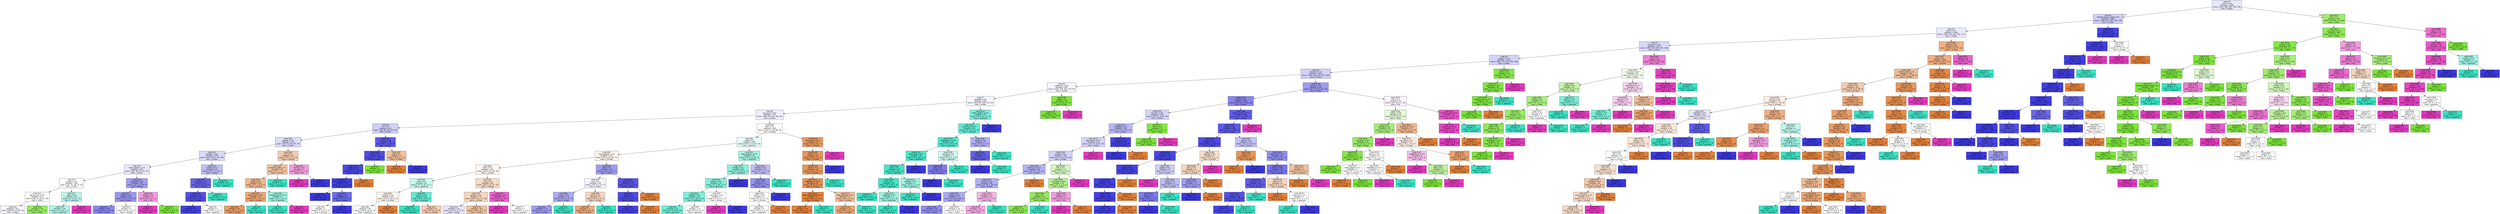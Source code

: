 digraph Tree {
node [shape=box, style="filled", color="black", fontname="helvetica"] ;
edge [fontname="helvetica"] ;
0 [label=<node &#35;0<br/>cumin &le; 0.5<br/>samples = 2298<br/>value = [412, 568, 290, 769, 259]<br/>class = korean>, fillcolor="#e8e8fc"] ;
1 [label=<node &#35;1<br/>roasted_sesame_seed &le; 0.5<br/>samples = 1861<br/>value = [408, 224, 284, 766, 179]<br/>class = korean>, fillcolor="#cfcef9"] ;
0 -> 1 [labeldistance=2.5, labelangle=45, headlabel="True"] ;
2 [label=<node &#35;2<br/>starch &le; 0.5<br/>samples = 1626<br/>value = [403, 224, 281, 541, 177]<br/>class = korean>, fillcolor="#e9e9fc"] ;
1 -> 2 ;
3 [label=<node &#35;3<br/>lime_juice &le; 0.5<br/>samples = 1412<br/>value = [255, 224, 267, 501, 165]<br/>class = korean>, fillcolor="#d7d7fa"] ;
2 -> 3 ;
4 [label=<node &#35;4<br/>yogurt &le; 0.5<br/>samples = 1326<br/>value = [251, 212, 257, 501, 105]<br/>class = korean>, fillcolor="#d2d2f9"] ;
3 -> 4 ;
5 [label=<node &#35;5<br/>cayenne &le; 0.5<br/>samples = 1279<br/>value = [250, 168, 256, 501, 104]<br/>class = korean>, fillcolor="#d0d0f9"] ;
4 -> 5 ;
6 [label=<node &#35;6<br/>cardamom &le; 0.5<br/>samples = 875<br/>value = [203, 109, 240, 270, 53]<br/>class = korean>, fillcolor="#f6f6fe"] ;
5 -> 6 ;
7 [label=<node &#35;7<br/>seaweed &le; 0.5<br/>samples = 845<br/>value = [203, 80, 240, 270, 52]<br/>class = korean>, fillcolor="#f5f5fe"] ;
6 -> 7 ;
8 [label=<node &#35;8<br/>soy_sauce &le; 0.5<br/>samples = 775<br/>value = [203, 80, 187, 253, 52]<br/>class = korean>, fillcolor="#eeeefd"] ;
7 -> 8 ;
9 [label=<node &#35;9<br/>nut &le; 0.5<br/>samples = 425<br/>value = [80, 80, 68, 164, 33]<br/>class = korean>, fillcolor="#d0cff9"] ;
8 -> 9 ;
10 [label=<node &#35;10<br/>pepper &le; 0.5<br/>samples = 390<br/>value = [76, 79, 68, 134, 33]<br/>class = korean>, fillcolor="#dddcfa"] ;
9 -> 10 ;
11 [label=<node &#35;11<br/>soybean &le; 0.5<br/>samples = 359<br/>value = [59, 78, 61, 133, 28]<br/>class = korean>, fillcolor="#d9d8fa"] ;
10 -> 11 ;
12 [label=<node &#35;12<br/>black_pepper &le; 0.5<br/>samples = 315<br/>value = [59, 78, 44, 107, 27]<br/>class = korean>, fillcolor="#e7e7fc"] ;
11 -> 12 ;
13 [label=<node &#35;13<br/>vinegar &le; 0.5<br/>samples = 260<br/>value = [47, 75, 39, 74, 25]<br/>class = indian>, fillcolor="#fefffe"] ;
12 -> 13 ;
14 [label=<node &#35;14<br/>lemon_juice &le; 0.5<br/>samples = 227<br/>value = [46, 71, 23, 67, 20]<br/>class = indian>, fillcolor="#fcfefa"] ;
13 -> 14 ;
15 [label=<node &#35;15<br/>samples = 212<br/>value = [46, 59, 22, 66, 19]<br/>class = korean>, fillcolor="#f6f6fe"] ;
14 -> 15 ;
16 [label=<node &#35;16<br/>samples = 15<br/>value = [0, 12, 1, 1, 1]<br/>class = indian>, fillcolor="#97eb63"] ;
14 -> 16 ;
17 [label=<node &#35;17<br/>bean &le; 0.5<br/>samples = 33<br/>value = [1, 4, 16, 7, 5]<br/>class = japanese>, fillcolor="#baf6eb"] ;
13 -> 17 ;
18 [label=<node &#35;18<br/>samples = 30<br/>value = [1, 4, 16, 7, 2]<br/>class = japanese>, fillcolor="#b2f5e8"] ;
17 -> 18 ;
19 [label=<node &#35;19<br/>samples = 3<br/>value = [0, 0, 0, 0, 3]<br/>class = thai>, fillcolor="#e539c0"] ;
17 -> 19 ;
20 [label=<node &#35;20<br/>coriander &le; 0.5<br/>samples = 55<br/>value = [12, 3, 5, 33, 2]<br/>class = korean>, fillcolor="#a09ef2"] ;
12 -> 20 ;
21 [label=<node &#35;21<br/>bread &le; 0.5<br/>samples = 52<br/>value = [12, 2, 5, 33, 0]<br/>class = korean>, fillcolor="#9997f1"] ;
20 -> 21 ;
22 [label=<node &#35;22<br/>samples = 48<br/>value = [10, 2, 3, 33, 0]<br/>class = korean>, fillcolor="#8987ef"] ;
21 -> 22 ;
23 [label=<node &#35;23<br/>samples = 4<br/>value = [2, 0, 2, 0, 0]<br/>class = chinese>, fillcolor="#ffffff"] ;
21 -> 23 ;
24 [label=<node &#35;24<br/>potato &le; 0.5<br/>samples = 3<br/>value = [0, 1, 0, 0, 2]<br/>class = thai>, fillcolor="#f29ce0"] ;
20 -> 24 ;
25 [label=<node &#35;25<br/>samples = 2<br/>value = [0, 0, 0, 0, 2]<br/>class = thai>, fillcolor="#e539c0"] ;
24 -> 25 ;
26 [label=<node &#35;26<br/>samples = 1<br/>value = [0, 1, 0, 0, 0]<br/>class = indian>, fillcolor="#7be539"] ;
24 -> 26 ;
27 [label=<node &#35;27<br/>barley &le; 0.5<br/>samples = 44<br/>value = [0, 0, 17, 26, 1]<br/>class = korean>, fillcolor="#bebdf6"] ;
11 -> 27 ;
28 [label=<node &#35;28<br/>enokidake &le; 0.5<br/>samples = 32<br/>value = [0, 0, 5, 26, 1]<br/>class = korean>, fillcolor="#6765eb"] ;
27 -> 28 ;
29 [label=<node &#35;29<br/>vinegar &le; 0.5<br/>samples = 29<br/>value = [0, 0, 2, 26, 1]<br/>class = korean>, fillcolor="#524fe8"] ;
28 -> 29 ;
30 [label=<node &#35;30<br/>samples = 27<br/>value = [0, 0, 1, 26, 0]<br/>class = korean>, fillcolor="#4441e6"] ;
29 -> 30 ;
31 [label=<node &#35;31<br/>samples = 2<br/>value = [0, 0, 1, 0, 1]<br/>class = japanese>, fillcolor="#ffffff"] ;
29 -> 31 ;
32 [label=<node &#35;32<br/>samples = 3<br/>value = [0, 0, 3, 0, 0]<br/>class = japanese>, fillcolor="#39e5c5"] ;
28 -> 32 ;
33 [label=<node &#35;33<br/>samples = 12<br/>value = [0, 0, 12, 0, 0]<br/>class = japanese>, fillcolor="#39e5c5"] ;
27 -> 33 ;
34 [label=<node &#35;34<br/>fish &le; 0.5<br/>samples = 31<br/>value = [17, 1, 7, 1, 5]<br/>class = chinese>, fillcolor="#f4caad"] ;
10 -> 34 ;
35 [label=<node &#35;35<br/>mandarin_peel &le; 0.5<br/>samples = 28<br/>value = [17, 1, 7, 0, 3]<br/>class = chinese>, fillcolor="#f3c3a1"] ;
34 -> 35 ;
36 [label=<node &#35;36<br/>bread &le; 0.5<br/>samples = 26<br/>value = [17, 1, 5, 0, 3]<br/>class = chinese>, fillcolor="#f0b78e"] ;
35 -> 36 ;
37 [label=<node &#35;37<br/>lemon_juice &le; 0.5<br/>samples = 23<br/>value = [17, 1, 3, 0, 2]<br/>class = chinese>, fillcolor="#eda774"] ;
36 -> 37 ;
38 [label=<node &#35;38<br/>samples = 21<br/>value = [17, 1, 1, 0, 2]<br/>class = chinese>, fillcolor="#ea9c63"] ;
37 -> 38 ;
39 [label=<node &#35;39<br/>samples = 2<br/>value = [0, 0, 2, 0, 0]<br/>class = japanese>, fillcolor="#39e5c5"] ;
37 -> 39 ;
40 [label=<node &#35;40<br/>roasted_peanut &le; 0.5<br/>samples = 3<br/>value = [0, 0, 2, 0, 1]<br/>class = japanese>, fillcolor="#9cf2e2"] ;
36 -> 40 ;
41 [label=<node &#35;41<br/>samples = 2<br/>value = [0, 0, 2, 0, 0]<br/>class = japanese>, fillcolor="#39e5c5"] ;
40 -> 41 ;
42 [label=<node &#35;42<br/>samples = 1<br/>value = [0, 0, 0, 0, 1]<br/>class = thai>, fillcolor="#e539c0"] ;
40 -> 42 ;
43 [label=<node &#35;43<br/>samples = 2<br/>value = [0, 0, 2, 0, 0]<br/>class = japanese>, fillcolor="#39e5c5"] ;
35 -> 43 ;
44 [label=<node &#35;44<br/>shrimp &le; 0.5<br/>samples = 3<br/>value = [0, 0, 0, 1, 2]<br/>class = thai>, fillcolor="#f29ce0"] ;
34 -> 44 ;
45 [label=<node &#35;45<br/>samples = 2<br/>value = [0, 0, 0, 0, 2]<br/>class = thai>, fillcolor="#e539c0"] ;
44 -> 45 ;
46 [label=<node &#35;46<br/>samples = 1<br/>value = [0, 0, 0, 1, 0]<br/>class = korean>, fillcolor="#3c39e5"] ;
44 -> 46 ;
47 [label=<node &#35;47<br/>chicken &le; 0.5<br/>samples = 35<br/>value = [4, 1, 0, 30, 0]<br/>class = korean>, fillcolor="#5b59e9"] ;
9 -> 47 ;
48 [label=<node &#35;48<br/>cashew &le; 0.5<br/>samples = 32<br/>value = [2, 1, 0, 29, 0]<br/>class = korean>, fillcolor="#504de8"] ;
47 -> 48 ;
49 [label=<node &#35;49<br/>shellfish &le; 0.5<br/>samples = 31<br/>value = [2, 0, 0, 29, 0]<br/>class = korean>, fillcolor="#4947e7"] ;
48 -> 49 ;
50 [label=<node &#35;50<br/>cane_molasses &le; 0.5<br/>samples = 30<br/>value = [1, 0, 0, 29, 0]<br/>class = korean>, fillcolor="#4340e6"] ;
49 -> 50 ;
51 [label=<node &#35;51<br/>samples = 25<br/>value = [0, 0, 0, 25, 0]<br/>class = korean>, fillcolor="#3c39e5"] ;
50 -> 51 ;
52 [label=<node &#35;52<br/>ginger &le; 0.5<br/>samples = 5<br/>value = [1, 0, 0, 4, 0]<br/>class = korean>, fillcolor="#6d6aec"] ;
50 -> 52 ;
53 [label=<node &#35;53<br/>samples = 2<br/>value = [1, 0, 0, 1, 0]<br/>class = chinese>, fillcolor="#ffffff"] ;
52 -> 53 ;
54 [label=<node &#35;54<br/>samples = 3<br/>value = [0, 0, 0, 3, 0]<br/>class = korean>, fillcolor="#3c39e5"] ;
52 -> 54 ;
55 [label=<node &#35;55<br/>samples = 1<br/>value = [1, 0, 0, 0, 0]<br/>class = chinese>, fillcolor="#e58139"] ;
49 -> 55 ;
56 [label=<node &#35;56<br/>samples = 1<br/>value = [0, 1, 0, 0, 0]<br/>class = indian>, fillcolor="#7be539"] ;
48 -> 56 ;
57 [label=<node &#35;57<br/>egg &le; 0.5<br/>samples = 3<br/>value = [2, 0, 0, 1, 0]<br/>class = chinese>, fillcolor="#f2c09c"] ;
47 -> 57 ;
58 [label=<node &#35;58<br/>samples = 2<br/>value = [2, 0, 0, 0, 0]<br/>class = chinese>, fillcolor="#e58139"] ;
57 -> 58 ;
59 [label=<node &#35;59<br/>samples = 1<br/>value = [0, 0, 0, 1, 0]<br/>class = korean>, fillcolor="#3c39e5"] ;
57 -> 59 ;
60 [label=<node &#35;60<br/>pork &le; 0.5<br/>samples = 350<br/>value = [123, 0, 119, 89, 19]<br/>class = chinese>, fillcolor="#fffdfc"] ;
8 -> 60 ;
61 [label=<node &#35;61<br/>sake &le; 0.5<br/>samples = 296<br/>value = [78, 0, 113, 87, 18]<br/>class = japanese>, fillcolor="#e6fcf8"] ;
60 -> 61 ;
62 [label=<node &#35;62<br/>black_pepper &le; 0.5<br/>samples = 214<br/>value = [75, 0, 61, 61, 17]<br/>class = chinese>, fillcolor="#fdf3ed"] ;
61 -> 62 ;
63 [label=<node &#35;63<br/>garlic &le; 0.5<br/>samples = 161<br/>value = [62, 0, 55, 28, 16]<br/>class = chinese>, fillcolor="#fdf7f2"] ;
62 -> 63 ;
64 [label=<node &#35;64<br/>wine &le; 0.5<br/>samples = 81<br/>value = [27, 0, 42, 11, 1]<br/>class = japanese>, fillcolor="#c8f8ef"] ;
63 -> 64 ;
65 [label=<node &#35;65<br/>cilantro &le; 0.5<br/>samples = 53<br/>value = [22, 0, 19, 11, 1]<br/>class = chinese>, fillcolor="#fdf4ee"] ;
64 -> 65 ;
66 [label=<node &#35;66<br/>samples = 49<br/>value = [18, 0, 19, 11, 1]<br/>class = japanese>, fillcolor="#f9fefd"] ;
65 -> 66 ;
67 [label=<node &#35;67<br/>samples = 4<br/>value = [4, 0, 0, 0, 0]<br/>class = chinese>, fillcolor="#e58139"] ;
65 -> 67 ;
68 [label=<node &#35;68<br/>scallion &le; 0.5<br/>samples = 28<br/>value = [5, 0, 23, 0, 0]<br/>class = japanese>, fillcolor="#64ebd2"] ;
64 -> 68 ;
69 [label=<node &#35;69<br/>samples = 20<br/>value = [0, 0, 20, 0, 0]<br/>class = japanese>, fillcolor="#39e5c5"] ;
68 -> 69 ;
70 [label=<node &#35;70<br/>samples = 8<br/>value = [5, 0, 3, 0, 0]<br/>class = chinese>, fillcolor="#f5cdb0"] ;
68 -> 70 ;
71 [label=<node &#35;71<br/>lime &le; 0.5<br/>samples = 80<br/>value = [35, 0, 13, 17, 15]<br/>class = chinese>, fillcolor="#f8dbc6"] ;
63 -> 71 ;
72 [label=<node &#35;72<br/>ginger &le; 0.5<br/>samples = 74<br/>value = [35, 0, 12, 17, 10]<br/>class = chinese>, fillcolor="#f7d7c0"] ;
71 -> 72 ;
73 [label=<node &#35;73<br/>samples = 35<br/>value = [12, 0, 4, 15, 4]<br/>class = korean>, fillcolor="#e6e5fc"] ;
72 -> 73 ;
74 [label=<node &#35;74<br/>samples = 39<br/>value = [23, 0, 8, 2, 6]<br/>class = chinese>, fillcolor="#f2c29f"] ;
72 -> 74 ;
75 [label=<node &#35;75<br/>buckwheat &le; 0.5<br/>samples = 6<br/>value = [0, 0, 1, 0, 5]<br/>class = thai>, fillcolor="#ea61cd"] ;
71 -> 75 ;
76 [label=<node &#35;76<br/>samples = 4<br/>value = [0, 0, 0, 0, 4]<br/>class = thai>, fillcolor="#e539c0"] ;
75 -> 76 ;
77 [label=<node &#35;77<br/>samples = 2<br/>value = [0, 0, 1, 0, 1]<br/>class = japanese>, fillcolor="#ffffff"] ;
75 -> 77 ;
78 [label=<node &#35;78<br/>beef &le; 0.5<br/>samples = 53<br/>value = [13, 0, 6, 33, 1]<br/>class = korean>, fillcolor="#9e9cf2"] ;
62 -> 78 ;
79 [label=<node &#35;79<br/>rice &le; 0.5<br/>samples = 28<br/>value = [10, 0, 6, 11, 1]<br/>class = korean>, fillcolor="#f4f4fe"] ;
78 -> 79 ;
80 [label=<node &#35;80<br/>onion &le; 0.5<br/>samples = 19<br/>value = [5, 0, 3, 11, 0]<br/>class = korean>, fillcolor="#abaaf4"] ;
79 -> 80 ;
81 [label=<node &#35;81<br/>samples = 17<br/>value = [5, 0, 1, 11, 0]<br/>class = korean>, fillcolor="#9d9cf2"] ;
80 -> 81 ;
82 [label=<node &#35;82<br/>samples = 2<br/>value = [0, 0, 2, 0, 0]<br/>class = japanese>, fillcolor="#39e5c5"] ;
80 -> 82 ;
83 [label=<node &#35;83<br/>carrot &le; 0.5<br/>samples = 9<br/>value = [5, 0, 3, 0, 1]<br/>class = chinese>, fillcolor="#f6d5bd"] ;
79 -> 83 ;
84 [label=<node &#35;84<br/>samples = 7<br/>value = [5, 0, 1, 0, 1]<br/>class = chinese>, fillcolor="#eeab7b"] ;
83 -> 84 ;
85 [label=<node &#35;85<br/>samples = 2<br/>value = [0, 0, 2, 0, 0]<br/>class = japanese>, fillcolor="#39e5c5"] ;
83 -> 85 ;
86 [label=<node &#35;86<br/>cilantro &le; 0.5<br/>samples = 25<br/>value = [3, 0, 0, 22, 0]<br/>class = korean>, fillcolor="#5754e9"] ;
78 -> 86 ;
87 [label=<node &#35;87<br/>leek &le; 0.5<br/>samples = 24<br/>value = [2, 0, 0, 22, 0]<br/>class = korean>, fillcolor="#4e4be7"] ;
86 -> 87 ;
88 [label=<node &#35;88<br/>samples = 23<br/>value = [1, 0, 0, 22, 0]<br/>class = korean>, fillcolor="#4542e6"] ;
87 -> 88 ;
89 [label=<node &#35;89<br/>samples = 1<br/>value = [1, 0, 0, 0, 0]<br/>class = chinese>, fillcolor="#e58139"] ;
87 -> 89 ;
90 [label=<node &#35;90<br/>samples = 1<br/>value = [1, 0, 0, 0, 0]<br/>class = chinese>, fillcolor="#e58139"] ;
86 -> 90 ;
91 [label=<node &#35;91<br/>black_pepper &le; 0.5<br/>samples = 82<br/>value = [3, 0, 52, 26, 1]<br/>class = japanese>, fillcolor="#a3f3e4"] ;
61 -> 91 ;
92 [label=<node &#35;92<br/>tomato &le; 0.5<br/>samples = 69<br/>value = [1, 0, 48, 19, 1]<br/>class = japanese>, fillcolor="#8cf0dd"] ;
91 -> 92 ;
93 [label=<node &#35;93<br/>peanut &le; 0.5<br/>samples = 67<br/>value = [1, 0, 48, 17, 1]<br/>class = japanese>, fillcolor="#84efdb"] ;
92 -> 93 ;
94 [label=<node &#35;94<br/>shiitake &le; 0.5<br/>samples = 65<br/>value = [1, 0, 48, 16, 0]<br/>class = japanese>, fillcolor="#7eeed9"] ;
93 -> 94 ;
95 [label=<node &#35;95<br/>samples = 53<br/>value = [1, 0, 42, 10, 0]<br/>class = japanese>, fillcolor="#6cecd4"] ;
94 -> 95 ;
96 [label=<node &#35;96<br/>samples = 12<br/>value = [0, 0, 6, 6, 0]<br/>class = japanese>, fillcolor="#ffffff"] ;
94 -> 96 ;
97 [label=<node &#35;97<br/>cucumber &le; 0.5<br/>samples = 2<br/>value = [0, 0, 0, 1, 1]<br/>class = korean>, fillcolor="#ffffff"] ;
93 -> 97 ;
98 [label=<node &#35;98<br/>samples = 1<br/>value = [0, 0, 0, 0, 1]<br/>class = thai>, fillcolor="#e539c0"] ;
97 -> 98 ;
99 [label=<node &#35;99<br/>samples = 1<br/>value = [0, 0, 0, 1, 0]<br/>class = korean>, fillcolor="#3c39e5"] ;
97 -> 99 ;
100 [label=<node &#35;100<br/>samples = 2<br/>value = [0, 0, 0, 2, 0]<br/>class = korean>, fillcolor="#3c39e5"] ;
92 -> 100 ;
101 [label=<node &#35;101<br/>shiitake &le; 0.5<br/>samples = 13<br/>value = [2, 0, 4, 7, 0]<br/>class = korean>, fillcolor="#bebdf6"] ;
91 -> 101 ;
102 [label=<node &#35;102<br/>onion &le; 0.5<br/>samples = 11<br/>value = [2, 0, 2, 7, 0]<br/>class = korean>, fillcolor="#9391f1"] ;
101 -> 102 ;
103 [label=<node &#35;103<br/>scallion &le; 0.5<br/>samples = 6<br/>value = [2, 0, 2, 2, 0]<br/>class = chinese>, fillcolor="#ffffff"] ;
102 -> 103 ;
104 [label=<node &#35;104<br/>samples = 4<br/>value = [0, 0, 2, 2, 0]<br/>class = japanese>, fillcolor="#ffffff"] ;
103 -> 104 ;
105 [label=<node &#35;105<br/>samples = 2<br/>value = [2, 0, 0, 0, 0]<br/>class = chinese>, fillcolor="#e58139"] ;
103 -> 105 ;
106 [label=<node &#35;106<br/>samples = 5<br/>value = [0, 0, 0, 5, 0]<br/>class = korean>, fillcolor="#3c39e5"] ;
102 -> 106 ;
107 [label=<node &#35;107<br/>samples = 2<br/>value = [0, 0, 2, 0, 0]<br/>class = japanese>, fillcolor="#39e5c5"] ;
101 -> 107 ;
108 [label=<node &#35;108<br/>lemongrass &le; 0.5<br/>samples = 54<br/>value = [45, 0, 6, 2, 1]<br/>class = chinese>, fillcolor="#ea995e"] ;
60 -> 108 ;
109 [label=<node &#35;109<br/>raisin &le; 0.5<br/>samples = 53<br/>value = [45, 0, 6, 2, 0]<br/>class = chinese>, fillcolor="#e9965b"] ;
108 -> 109 ;
110 [label=<node &#35;110<br/>radish &le; 0.5<br/>samples = 52<br/>value = [45, 0, 6, 1, 0]<br/>class = chinese>, fillcolor="#e99457"] ;
109 -> 110 ;
111 [label=<node &#35;111<br/>vegetable_oil &le; 0.5<br/>samples = 51<br/>value = [45, 0, 5, 1, 0]<br/>class = chinese>, fillcolor="#e89153"] ;
110 -> 111 ;
112 [label=<node &#35;112<br/>green_bell_pepper &le; 0.5<br/>samples = 37<br/>value = [36, 0, 1, 0, 0]<br/>class = chinese>, fillcolor="#e6843e"] ;
111 -> 112 ;
113 [label=<node &#35;113<br/>samples = 36<br/>value = [36, 0, 0, 0, 0]<br/>class = chinese>, fillcolor="#e58139"] ;
112 -> 113 ;
114 [label=<node &#35;114<br/>samples = 1<br/>value = [0, 0, 1, 0, 0]<br/>class = japanese>, fillcolor="#39e5c5"] ;
112 -> 114 ;
115 [label=<node &#35;115<br/>cane_molasses &le; 0.5<br/>samples = 14<br/>value = [9, 0, 4, 1, 0]<br/>class = chinese>, fillcolor="#f2c09c"] ;
111 -> 115 ;
116 [label=<node &#35;116<br/>samples = 12<br/>value = [9, 0, 2, 1, 0]<br/>class = chinese>, fillcolor="#eda774"] ;
115 -> 116 ;
117 [label=<node &#35;117<br/>samples = 2<br/>value = [0, 0, 2, 0, 0]<br/>class = japanese>, fillcolor="#39e5c5"] ;
115 -> 117 ;
118 [label=<node &#35;118<br/>samples = 1<br/>value = [0, 0, 1, 0, 0]<br/>class = japanese>, fillcolor="#39e5c5"] ;
110 -> 118 ;
119 [label=<node &#35;119<br/>samples = 1<br/>value = [0, 0, 0, 1, 0]<br/>class = korean>, fillcolor="#3c39e5"] ;
109 -> 119 ;
120 [label=<node &#35;120<br/>samples = 1<br/>value = [0, 0, 0, 0, 1]<br/>class = thai>, fillcolor="#e539c0"] ;
108 -> 120 ;
121 [label=<node &#35;121<br/>black_pepper &le; 0.5<br/>samples = 70<br/>value = [0, 0, 53, 17, 0]<br/>class = japanese>, fillcolor="#79edd8"] ;
7 -> 121 ;
122 [label=<node &#35;122<br/>sesame_oil &le; 0.5<br/>samples = 64<br/>value = [0, 0, 53, 11, 0]<br/>class = japanese>, fillcolor="#62ead1"] ;
121 -> 122 ;
123 [label=<node &#35;123<br/>vegetable_oil &le; 0.5<br/>samples = 56<br/>value = [0, 0, 50, 6, 0]<br/>class = japanese>, fillcolor="#51e8cc"] ;
122 -> 123 ;
124 [label=<node &#35;124<br/>black_bean &le; 0.5<br/>samples = 49<br/>value = [0, 0, 46, 3, 0]<br/>class = japanese>, fillcolor="#46e7c9"] ;
123 -> 124 ;
125 [label=<node &#35;125<br/>kelp &le; 0.5<br/>samples = 48<br/>value = [0, 0, 46, 2, 0]<br/>class = japanese>, fillcolor="#42e6c8"] ;
124 -> 125 ;
126 [label=<node &#35;126<br/>tuna &le; 0.5<br/>samples = 45<br/>value = [0, 0, 44, 1, 0]<br/>class = japanese>, fillcolor="#3de6c6"] ;
125 -> 126 ;
127 [label=<node &#35;127<br/>samples = 42<br/>value = [0, 0, 42, 0, 0]<br/>class = japanese>, fillcolor="#39e5c5"] ;
126 -> 127 ;
128 [label=<node &#35;128<br/>vegetable &le; 0.5<br/>samples = 3<br/>value = [0, 0, 2, 1, 0]<br/>class = japanese>, fillcolor="#9cf2e2"] ;
126 -> 128 ;
129 [label=<node &#35;129<br/>samples = 2<br/>value = [0, 0, 2, 0, 0]<br/>class = japanese>, fillcolor="#39e5c5"] ;
128 -> 129 ;
130 [label=<node &#35;130<br/>samples = 1<br/>value = [0, 0, 0, 1, 0]<br/>class = korean>, fillcolor="#3c39e5"] ;
128 -> 130 ;
131 [label=<node &#35;131<br/>soybean &le; 0.5<br/>samples = 3<br/>value = [0, 0, 2, 1, 0]<br/>class = japanese>, fillcolor="#9cf2e2"] ;
125 -> 131 ;
132 [label=<node &#35;132<br/>samples = 2<br/>value = [0, 0, 2, 0, 0]<br/>class = japanese>, fillcolor="#39e5c5"] ;
131 -> 132 ;
133 [label=<node &#35;133<br/>samples = 1<br/>value = [0, 0, 0, 1, 0]<br/>class = korean>, fillcolor="#3c39e5"] ;
131 -> 133 ;
134 [label=<node &#35;134<br/>samples = 1<br/>value = [0, 0, 0, 1, 0]<br/>class = korean>, fillcolor="#3c39e5"] ;
124 -> 134 ;
135 [label=<node &#35;135<br/>avocado &le; 0.5<br/>samples = 7<br/>value = [0, 0, 4, 3, 0]<br/>class = japanese>, fillcolor="#cef8f0"] ;
123 -> 135 ;
136 [label=<node &#35;136<br/>clam &le; 0.5<br/>samples = 4<br/>value = [0, 0, 1, 3, 0]<br/>class = korean>, fillcolor="#7d7bee"] ;
135 -> 136 ;
137 [label=<node &#35;137<br/>samples = 3<br/>value = [0, 0, 0, 3, 0]<br/>class = korean>, fillcolor="#3c39e5"] ;
136 -> 137 ;
138 [label=<node &#35;138<br/>samples = 1<br/>value = [0, 0, 1, 0, 0]<br/>class = japanese>, fillcolor="#39e5c5"] ;
136 -> 138 ;
139 [label=<node &#35;139<br/>samples = 3<br/>value = [0, 0, 3, 0, 0]<br/>class = japanese>, fillcolor="#39e5c5"] ;
135 -> 139 ;
140 [label=<node &#35;140<br/>scallion &le; 0.5<br/>samples = 8<br/>value = [0, 0, 3, 5, 0]<br/>class = korean>, fillcolor="#b1b0f5"] ;
122 -> 140 ;
141 [label=<node &#35;141<br/>lettuce &le; 0.5<br/>samples = 6<br/>value = [0, 0, 1, 5, 0]<br/>class = korean>, fillcolor="#6361ea"] ;
140 -> 141 ;
142 [label=<node &#35;142<br/>samples = 5<br/>value = [0, 0, 0, 5, 0]<br/>class = korean>, fillcolor="#3c39e5"] ;
141 -> 142 ;
143 [label=<node &#35;143<br/>samples = 1<br/>value = [0, 0, 1, 0, 0]<br/>class = japanese>, fillcolor="#39e5c5"] ;
141 -> 143 ;
144 [label=<node &#35;144<br/>samples = 2<br/>value = [0, 0, 2, 0, 0]<br/>class = japanese>, fillcolor="#39e5c5"] ;
140 -> 144 ;
145 [label=<node &#35;145<br/>samples = 6<br/>value = [0, 0, 0, 6, 0]<br/>class = korean>, fillcolor="#3c39e5"] ;
121 -> 145 ;
146 [label=<node &#35;146<br/>coffee &le; 0.5<br/>samples = 30<br/>value = [0, 29, 0, 0, 1]<br/>class = indian>, fillcolor="#80e640"] ;
6 -> 146 ;
147 [label=<node &#35;147<br/>samples = 29<br/>value = [0, 29, 0, 0, 0]<br/>class = indian>, fillcolor="#7be539"] ;
146 -> 147 ;
148 [label=<node &#35;148<br/>samples = 1<br/>value = [0, 0, 0, 0, 1]<br/>class = thai>, fillcolor="#e539c0"] ;
146 -> 148 ;
149 [label=<node &#35;149<br/>cilantro &le; 0.5<br/>samples = 404<br/>value = [47, 59, 16, 231, 51]<br/>class = korean>, fillcolor="#9e9cf2"] ;
5 -> 149 ;
150 [label=<node &#35;150<br/>scallion &le; 0.5<br/>samples = 349<br/>value = [33, 41, 13, 231, 31]<br/>class = korean>, fillcolor="#8785ef"] ;
149 -> 150 ;
151 [label=<node &#35;151<br/>turmeric &le; 0.5<br/>samples = 149<br/>value = [12, 41, 8, 64, 24]<br/>class = korean>, fillcolor="#d5d5f9"] ;
150 -> 151 ;
152 [label=<node &#35;152<br/>vegetable &le; 0.5<br/>samples = 132<br/>value = [12, 25, 8, 64, 23]<br/>class = korean>, fillcolor="#b8b7f6"] ;
151 -> 152 ;
153 [label=<node &#35;153<br/>lemongrass &le; 0.5<br/>samples = 110<br/>value = [11, 25, 8, 43, 23]<br/>class = korean>, fillcolor="#d6d5f9"] ;
152 -> 153 ;
154 [label=<node &#35;154<br/>tomato &le; 0.5<br/>samples = 103<br/>value = [11, 25, 8, 43, 16]<br/>class = korean>, fillcolor="#d2d1f9"] ;
153 -> 154 ;
155 [label=<node &#35;155<br/>peanut_oil &le; 0.5<br/>samples = 86<br/>value = [9, 16, 7, 43, 11]<br/>class = korean>, fillcolor="#b4b3f5"] ;
154 -> 155 ;
156 [label=<node &#35;156<br/>chicken &le; 0.5<br/>samples = 83<br/>value = [6, 16, 7, 43, 11]<br/>class = korean>, fillcolor="#b0aff5"] ;
155 -> 156 ;
157 [label=<node &#35;157<br/>vinegar &le; 0.5<br/>samples = 72<br/>value = [5, 16, 6, 40, 5]<br/>class = korean>, fillcolor="#abaaf4"] ;
156 -> 157 ;
158 [label=<node &#35;158<br/>samples = 56<br/>value = [2, 12, 2, 37, 3]<br/>class = korean>, fillcolor="#908ef0"] ;
157 -> 158 ;
159 [label=<node &#35;159<br/>samples = 16<br/>value = [3, 4, 4, 3, 2]<br/>class = indian>, fillcolor="#ffffff"] ;
157 -> 159 ;
160 [label=<node &#35;160<br/>shiitake &le; 0.5<br/>samples = 11<br/>value = [1, 0, 1, 3, 6]<br/>class = thai>, fillcolor="#f5b5e7"] ;
156 -> 160 ;
161 [label=<node &#35;161<br/>samples = 10<br/>value = [1, 0, 0, 3, 6]<br/>class = thai>, fillcolor="#f4aae4"] ;
160 -> 161 ;
162 [label=<node &#35;162<br/>samples = 1<br/>value = [0, 0, 1, 0, 0]<br/>class = japanese>, fillcolor="#39e5c5"] ;
160 -> 162 ;
163 [label=<node &#35;163<br/>samples = 3<br/>value = [3, 0, 0, 0, 0]<br/>class = chinese>, fillcolor="#e58139"] ;
155 -> 163 ;
164 [label=<node &#35;164<br/>fish &le; 0.5<br/>samples = 17<br/>value = [2, 9, 1, 0, 5]<br/>class = indian>, fillcolor="#d3f6bd"] ;
154 -> 164 ;
165 [label=<node &#35;165<br/>soy_sauce &le; 0.5<br/>samples = 14<br/>value = [2, 9, 1, 0, 2]<br/>class = indian>, fillcolor="#b2f08c"] ;
164 -> 165 ;
166 [label=<node &#35;166<br/>bay &le; 0.5<br/>samples = 11<br/>value = [1, 9, 1, 0, 0]<br/>class = indian>, fillcolor="#95ea61"] ;
165 -> 166 ;
167 [label=<node &#35;167<br/>samples = 10<br/>value = [1, 9, 0, 0, 0]<br/>class = indian>, fillcolor="#8ae84f"] ;
166 -> 167 ;
168 [label=<node &#35;168<br/>samples = 1<br/>value = [0, 0, 1, 0, 0]<br/>class = japanese>, fillcolor="#39e5c5"] ;
166 -> 168 ;
169 [label=<node &#35;169<br/>scallop &le; 0.5<br/>samples = 3<br/>value = [1, 0, 0, 0, 2]<br/>class = thai>, fillcolor="#f29ce0"] ;
165 -> 169 ;
170 [label=<node &#35;170<br/>samples = 2<br/>value = [0, 0, 0, 0, 2]<br/>class = thai>, fillcolor="#e539c0"] ;
169 -> 170 ;
171 [label=<node &#35;171<br/>samples = 1<br/>value = [1, 0, 0, 0, 0]<br/>class = chinese>, fillcolor="#e58139"] ;
169 -> 171 ;
172 [label=<node &#35;172<br/>samples = 3<br/>value = [0, 0, 0, 0, 3]<br/>class = thai>, fillcolor="#e539c0"] ;
164 -> 172 ;
173 [label=<node &#35;173<br/>samples = 7<br/>value = [0, 0, 0, 0, 7]<br/>class = thai>, fillcolor="#e539c0"] ;
153 -> 173 ;
174 [label=<node &#35;174<br/>celery_oil &le; 0.5<br/>samples = 22<br/>value = [1, 0, 0, 21, 0]<br/>class = korean>, fillcolor="#4542e6"] ;
152 -> 174 ;
175 [label=<node &#35;175<br/>samples = 21<br/>value = [0, 0, 0, 21, 0]<br/>class = korean>, fillcolor="#3c39e5"] ;
174 -> 175 ;
176 [label=<node &#35;176<br/>samples = 1<br/>value = [1, 0, 0, 0, 0]<br/>class = chinese>, fillcolor="#e58139"] ;
174 -> 176 ;
177 [label=<node &#35;177<br/>basil &le; 0.5<br/>samples = 17<br/>value = [0, 16, 0, 0, 1]<br/>class = indian>, fillcolor="#83e745"] ;
151 -> 177 ;
178 [label=<node &#35;178<br/>samples = 16<br/>value = [0, 16, 0, 0, 0]<br/>class = indian>, fillcolor="#7be539"] ;
177 -> 178 ;
179 [label=<node &#35;179<br/>samples = 1<br/>value = [0, 0, 0, 0, 1]<br/>class = thai>, fillcolor="#e539c0"] ;
177 -> 179 ;
180 [label=<node &#35;180<br/>peanut_butter &le; 0.5<br/>samples = 200<br/>value = [21, 0, 5, 167, 7]<br/>class = korean>, fillcolor="#605eea"] ;
150 -> 180 ;
181 [label=<node &#35;181<br/>vinegar &le; 0.5<br/>samples = 196<br/>value = [21, 0, 5, 167, 3]<br/>class = korean>, fillcolor="#5c5ae9"] ;
180 -> 181 ;
182 [label=<node &#35;182<br/>bean &le; 0.5<br/>samples = 163<br/>value = [10, 0, 2, 149, 2]<br/>class = korean>, fillcolor="#4e4be7"] ;
181 -> 182 ;
183 [label=<node &#35;183<br/>chicken &le; 0.5<br/>samples = 157<br/>value = [7, 0, 2, 147, 1]<br/>class = korean>, fillcolor="#4946e7"] ;
182 -> 183 ;
184 [label=<node &#35;184<br/>turnip &le; 0.5<br/>samples = 151<br/>value = [7, 0, 0, 144, 0]<br/>class = korean>, fillcolor="#4543e6"] ;
183 -> 184 ;
185 [label=<node &#35;185<br/>peanut &le; 0.5<br/>samples = 150<br/>value = [6, 0, 0, 144, 0]<br/>class = korean>, fillcolor="#4441e6"] ;
184 -> 185 ;
186 [label=<node &#35;186<br/>sherry &le; 0.5<br/>samples = 149<br/>value = [5, 0, 0, 144, 0]<br/>class = korean>, fillcolor="#4340e6"] ;
185 -> 186 ;
187 [label=<node &#35;187<br/>samples = 148<br/>value = [4, 0, 0, 144, 0]<br/>class = korean>, fillcolor="#413ee6"] ;
186 -> 187 ;
188 [label=<node &#35;188<br/>samples = 1<br/>value = [1, 0, 0, 0, 0]<br/>class = chinese>, fillcolor="#e58139"] ;
186 -> 188 ;
189 [label=<node &#35;189<br/>samples = 1<br/>value = [1, 0, 0, 0, 0]<br/>class = chinese>, fillcolor="#e58139"] ;
185 -> 189 ;
190 [label=<node &#35;190<br/>samples = 1<br/>value = [1, 0, 0, 0, 0]<br/>class = chinese>, fillcolor="#e58139"] ;
184 -> 190 ;
191 [label=<node &#35;191<br/>ginger &le; 0.5<br/>samples = 6<br/>value = [0, 0, 2, 3, 1]<br/>class = korean>, fillcolor="#cecef8"] ;
183 -> 191 ;
192 [label=<node &#35;192<br/>samples = 1<br/>value = [0, 0, 0, 0, 1]<br/>class = thai>, fillcolor="#e539c0"] ;
191 -> 192 ;
193 [label=<node &#35;193<br/>honey &le; 0.5<br/>samples = 5<br/>value = [0, 0, 2, 3, 0]<br/>class = korean>, fillcolor="#bebdf6"] ;
191 -> 193 ;
194 [label=<node &#35;194<br/>wine &le; 0.5<br/>samples = 4<br/>value = [0, 0, 1, 3, 0]<br/>class = korean>, fillcolor="#7d7bee"] ;
193 -> 194 ;
195 [label=<node &#35;195<br/>samples = 3<br/>value = [0, 0, 0, 3, 0]<br/>class = korean>, fillcolor="#3c39e5"] ;
194 -> 195 ;
196 [label=<node &#35;196<br/>samples = 1<br/>value = [0, 0, 1, 0, 0]<br/>class = japanese>, fillcolor="#39e5c5"] ;
194 -> 196 ;
197 [label=<node &#35;197<br/>samples = 1<br/>value = [0, 0, 1, 0, 0]<br/>class = japanese>, fillcolor="#39e5c5"] ;
193 -> 197 ;
198 [label=<node &#35;198<br/>soybean &le; 0.5<br/>samples = 6<br/>value = [3, 0, 0, 2, 1]<br/>class = chinese>, fillcolor="#f8e0ce"] ;
182 -> 198 ;
199 [label=<node &#35;199<br/>pork &le; 0.5<br/>samples = 5<br/>value = [3, 0, 0, 2, 0]<br/>class = chinese>, fillcolor="#f6d5bd"] ;
198 -> 199 ;
200 [label=<node &#35;200<br/>shrimp &le; 0.5<br/>samples = 3<br/>value = [1, 0, 0, 2, 0]<br/>class = korean>, fillcolor="#9e9cf2"] ;
199 -> 200 ;
201 [label=<node &#35;201<br/>samples = 2<br/>value = [0, 0, 0, 2, 0]<br/>class = korean>, fillcolor="#3c39e5"] ;
200 -> 201 ;
202 [label=<node &#35;202<br/>samples = 1<br/>value = [1, 0, 0, 0, 0]<br/>class = chinese>, fillcolor="#e58139"] ;
200 -> 202 ;
203 [label=<node &#35;203<br/>samples = 2<br/>value = [2, 0, 0, 0, 0]<br/>class = chinese>, fillcolor="#e58139"] ;
199 -> 203 ;
204 [label=<node &#35;204<br/>samples = 1<br/>value = [0, 0, 0, 0, 1]<br/>class = thai>, fillcolor="#e539c0"] ;
198 -> 204 ;
205 [label=<node &#35;205<br/>garlic &le; 0.5<br/>samples = 33<br/>value = [11, 0, 3, 18, 1]<br/>class = korean>, fillcolor="#c1c0f7"] ;
181 -> 205 ;
206 [label=<node &#35;206<br/>crab &le; 0.5<br/>samples = 7<br/>value = [6, 0, 0, 1, 0]<br/>class = chinese>, fillcolor="#e9965a"] ;
205 -> 206 ;
207 [label=<node &#35;207<br/>samples = 6<br/>value = [6, 0, 0, 0, 0]<br/>class = chinese>, fillcolor="#e58139"] ;
206 -> 207 ;
208 [label=<node &#35;208<br/>samples = 1<br/>value = [0, 0, 0, 1, 0]<br/>class = korean>, fillcolor="#3c39e5"] ;
206 -> 208 ;
209 [label=<node &#35;209<br/>peanut_oil &le; 0.5<br/>samples = 26<br/>value = [5, 0, 3, 17, 1]<br/>class = korean>, fillcolor="#908ef0"] ;
205 -> 209 ;
210 [label=<node &#35;210<br/>chicken &le; 0.5<br/>samples = 23<br/>value = [3, 0, 3, 17, 0]<br/>class = korean>, fillcolor="#7774ed"] ;
209 -> 210 ;
211 [label=<node &#35;211<br/>coconut &le; 0.5<br/>samples = 19<br/>value = [1, 0, 2, 16, 0]<br/>class = korean>, fillcolor="#5e5cea"] ;
210 -> 211 ;
212 [label=<node &#35;212<br/>tuna &le; 0.5<br/>samples = 18<br/>value = [1, 0, 1, 16, 0]<br/>class = korean>, fillcolor="#5350e8"] ;
211 -> 212 ;
213 [label=<node &#35;213<br/>samples = 17<br/>value = [1, 0, 0, 16, 0]<br/>class = korean>, fillcolor="#4845e7"] ;
212 -> 213 ;
214 [label=<node &#35;214<br/>samples = 1<br/>value = [0, 0, 1, 0, 0]<br/>class = japanese>, fillcolor="#39e5c5"] ;
212 -> 214 ;
215 [label=<node &#35;215<br/>samples = 1<br/>value = [0, 0, 1, 0, 0]<br/>class = japanese>, fillcolor="#39e5c5"] ;
211 -> 215 ;
216 [label=<node &#35;216<br/>sake &le; 0.5<br/>samples = 4<br/>value = [2, 0, 1, 1, 0]<br/>class = chinese>, fillcolor="#f6d5bd"] ;
210 -> 216 ;
217 [label=<node &#35;217<br/>samples = 2<br/>value = [2, 0, 0, 0, 0]<br/>class = chinese>, fillcolor="#e58139"] ;
216 -> 217 ;
218 [label=<node &#35;218<br/>celery_oil &le; 0.5<br/>samples = 2<br/>value = [0, 0, 1, 1, 0]<br/>class = japanese>, fillcolor="#ffffff"] ;
216 -> 218 ;
219 [label=<node &#35;219<br/>samples = 1<br/>value = [0, 0, 1, 0, 0]<br/>class = japanese>, fillcolor="#39e5c5"] ;
218 -> 219 ;
220 [label=<node &#35;220<br/>samples = 1<br/>value = [0, 0, 0, 1, 0]<br/>class = korean>, fillcolor="#3c39e5"] ;
218 -> 220 ;
221 [label=<node &#35;221<br/>mint &le; 0.5<br/>samples = 3<br/>value = [2, 0, 0, 0, 1]<br/>class = chinese>, fillcolor="#f2c09c"] ;
209 -> 221 ;
222 [label=<node &#35;222<br/>samples = 2<br/>value = [2, 0, 0, 0, 0]<br/>class = chinese>, fillcolor="#e58139"] ;
221 -> 222 ;
223 [label=<node &#35;223<br/>samples = 1<br/>value = [0, 0, 0, 0, 1]<br/>class = thai>, fillcolor="#e539c0"] ;
221 -> 223 ;
224 [label=<node &#35;224<br/>samples = 4<br/>value = [0, 0, 0, 0, 4]<br/>class = thai>, fillcolor="#e539c0"] ;
180 -> 224 ;
225 [label=<node &#35;225<br/>fish &le; 0.5<br/>samples = 55<br/>value = [14, 18, 3, 0, 20]<br/>class = thai>, fillcolor="#fef4fc"] ;
149 -> 225 ;
226 [label=<node &#35;226<br/>scallion &le; 0.5<br/>samples = 39<br/>value = [13, 18, 2, 0, 6]<br/>class = indian>, fillcolor="#e6fad9"] ;
225 -> 226 ;
227 [label=<node &#35;227<br/>galanga &le; 0.5<br/>samples = 22<br/>value = [2, 16, 1, 0, 3]<br/>class = indian>, fillcolor="#a5ed78"] ;
226 -> 227 ;
228 [label=<node &#35;228<br/>soy_sauce &le; 0.5<br/>samples = 20<br/>value = [2, 16, 1, 0, 1]<br/>class = indian>, fillcolor="#98eb65"] ;
227 -> 228 ;
229 [label=<node &#35;229<br/>bean &le; 0.5<br/>samples = 17<br/>value = [1, 16, 0, 0, 0]<br/>class = indian>, fillcolor="#83e745"] ;
228 -> 229 ;
230 [label=<node &#35;230<br/>samples = 15<br/>value = [0, 15, 0, 0, 0]<br/>class = indian>, fillcolor="#7be539"] ;
229 -> 230 ;
231 [label=<node &#35;231<br/>black_pepper &le; 0.5<br/>samples = 2<br/>value = [1, 1, 0, 0, 0]<br/>class = chinese>, fillcolor="#ffffff"] ;
229 -> 231 ;
232 [label=<node &#35;232<br/>samples = 1<br/>value = [1, 0, 0, 0, 0]<br/>class = chinese>, fillcolor="#e58139"] ;
231 -> 232 ;
233 [label=<node &#35;233<br/>samples = 1<br/>value = [0, 1, 0, 0, 0]<br/>class = indian>, fillcolor="#7be539"] ;
231 -> 233 ;
234 [label=<node &#35;234<br/>peanut &le; 0.5<br/>samples = 3<br/>value = [1, 0, 1, 0, 1]<br/>class = chinese>, fillcolor="#ffffff"] ;
228 -> 234 ;
235 [label=<node &#35;235<br/>vegetable_oil &le; 0.5<br/>samples = 2<br/>value = [0, 0, 1, 0, 1]<br/>class = japanese>, fillcolor="#ffffff"] ;
234 -> 235 ;
236 [label=<node &#35;236<br/>samples = 1<br/>value = [0, 0, 0, 0, 1]<br/>class = thai>, fillcolor="#e539c0"] ;
235 -> 236 ;
237 [label=<node &#35;237<br/>samples = 1<br/>value = [0, 0, 1, 0, 0]<br/>class = japanese>, fillcolor="#39e5c5"] ;
235 -> 237 ;
238 [label=<node &#35;238<br/>samples = 1<br/>value = [1, 0, 0, 0, 0]<br/>class = chinese>, fillcolor="#e58139"] ;
234 -> 238 ;
239 [label=<node &#35;239<br/>samples = 2<br/>value = [0, 0, 0, 0, 2]<br/>class = thai>, fillcolor="#e539c0"] ;
227 -> 239 ;
240 [label=<node &#35;240<br/>sesame_oil &le; 0.5<br/>samples = 17<br/>value = [11, 2, 1, 0, 3]<br/>class = chinese>, fillcolor="#f0b78e"] ;
226 -> 240 ;
241 [label=<node &#35;241<br/>soy_sauce &le; 0.5<br/>samples = 10<br/>value = [4, 2, 1, 0, 3]<br/>class = chinese>, fillcolor="#fbede3"] ;
240 -> 241 ;
242 [label=<node &#35;242<br/>vegetable_oil &le; 0.5<br/>samples = 5<br/>value = [0, 2, 0, 0, 3]<br/>class = thai>, fillcolor="#f6bdea"] ;
241 -> 242 ;
243 [label=<node &#35;243<br/>samples = 2<br/>value = [0, 0, 0, 0, 2]<br/>class = thai>, fillcolor="#e539c0"] ;
242 -> 243 ;
244 [label=<node &#35;244<br/>bean &le; 0.5<br/>samples = 3<br/>value = [0, 2, 0, 0, 1]<br/>class = indian>, fillcolor="#bdf29c"] ;
242 -> 244 ;
245 [label=<node &#35;245<br/>samples = 2<br/>value = [0, 2, 0, 0, 0]<br/>class = indian>, fillcolor="#7be539"] ;
244 -> 245 ;
246 [label=<node &#35;246<br/>samples = 1<br/>value = [0, 0, 0, 0, 1]<br/>class = thai>, fillcolor="#e539c0"] ;
244 -> 246 ;
247 [label=<node &#35;247<br/>carrot &le; 0.5<br/>samples = 5<br/>value = [4, 0, 1, 0, 0]<br/>class = chinese>, fillcolor="#eca06a"] ;
241 -> 247 ;
248 [label=<node &#35;248<br/>samples = 4<br/>value = [4, 0, 0, 0, 0]<br/>class = chinese>, fillcolor="#e58139"] ;
247 -> 248 ;
249 [label=<node &#35;249<br/>samples = 1<br/>value = [0, 0, 1, 0, 0]<br/>class = japanese>, fillcolor="#39e5c5"] ;
247 -> 249 ;
250 [label=<node &#35;250<br/>samples = 7<br/>value = [7, 0, 0, 0, 0]<br/>class = chinese>, fillcolor="#e58139"] ;
240 -> 250 ;
251 [label=<node &#35;251<br/>mandarin_peel &le; 0.5<br/>samples = 16<br/>value = [1, 0, 1, 0, 14]<br/>class = thai>, fillcolor="#e853c8"] ;
225 -> 251 ;
252 [label=<node &#35;252<br/>sesame_oil &le; 0.5<br/>samples = 15<br/>value = [1, 0, 0, 0, 14]<br/>class = thai>, fillcolor="#e747c4"] ;
251 -> 252 ;
253 [label=<node &#35;253<br/>samples = 14<br/>value = [0, 0, 0, 0, 14]<br/>class = thai>, fillcolor="#e539c0"] ;
252 -> 253 ;
254 [label=<node &#35;254<br/>samples = 1<br/>value = [1, 0, 0, 0, 0]<br/>class = chinese>, fillcolor="#e58139"] ;
252 -> 254 ;
255 [label=<node &#35;255<br/>samples = 1<br/>value = [0, 0, 1, 0, 0]<br/>class = japanese>, fillcolor="#39e5c5"] ;
251 -> 255 ;
256 [label=<node &#35;256<br/>carrot &le; 0.5<br/>samples = 47<br/>value = [1, 44, 1, 0, 1]<br/>class = indian>, fillcolor="#84e746"] ;
4 -> 256 ;
257 [label=<node &#35;257<br/>green_tea &le; 0.5<br/>samples = 46<br/>value = [1, 44, 1, 0, 0]<br/>class = indian>, fillcolor="#81e642"] ;
256 -> 257 ;
258 [label=<node &#35;258<br/>sesame_seed &le; 0.5<br/>samples = 45<br/>value = [1, 44, 0, 0, 0]<br/>class = indian>, fillcolor="#7ee63d"] ;
257 -> 258 ;
259 [label=<node &#35;259<br/>samples = 44<br/>value = [0, 44, 0, 0, 0]<br/>class = indian>, fillcolor="#7be539"] ;
258 -> 259 ;
260 [label=<node &#35;260<br/>samples = 1<br/>value = [1, 0, 0, 0, 0]<br/>class = chinese>, fillcolor="#e58139"] ;
258 -> 260 ;
261 [label=<node &#35;261<br/>samples = 1<br/>value = [0, 0, 1, 0, 0]<br/>class = japanese>, fillcolor="#39e5c5"] ;
257 -> 261 ;
262 [label=<node &#35;262<br/>samples = 1<br/>value = [0, 0, 0, 0, 1]<br/>class = thai>, fillcolor="#e539c0"] ;
256 -> 262 ;
263 [label=<node &#35;263<br/>fish &le; 0.5<br/>samples = 86<br/>value = [4, 12, 10, 0, 60]<br/>class = thai>, fillcolor="#ee7fd6"] ;
3 -> 263 ;
264 [label=<node &#35;264<br/>soy_sauce &le; 0.5<br/>samples = 34<br/>value = [4, 12, 8, 0, 10]<br/>class = indian>, fillcolor="#f4fdee"] ;
263 -> 264 ;
265 [label=<node &#35;265<br/>vinegar &le; 0.5<br/>samples = 21<br/>value = [0, 12, 5, 0, 4]<br/>class = indian>, fillcolor="#c5f4a8"] ;
264 -> 265 ;
266 [label=<node &#35;266<br/>shallot &le; 0.5<br/>samples = 17<br/>value = [0, 12, 2, 0, 3]<br/>class = indian>, fillcolor="#aaee80"] ;
265 -> 266 ;
267 [label=<node &#35;267<br/>crab &le; 0.5<br/>samples = 15<br/>value = [0, 12, 1, 0, 2]<br/>class = indian>, fillcolor="#99eb67"] ;
266 -> 267 ;
268 [label=<node &#35;268<br/>radish &le; 0.5<br/>samples = 14<br/>value = [0, 12, 0, 0, 2]<br/>class = indian>, fillcolor="#91e95a"] ;
267 -> 268 ;
269 [label=<node &#35;269<br/>lemongrass &le; 0.5<br/>samples = 13<br/>value = [0, 12, 0, 0, 1]<br/>class = indian>, fillcolor="#86e749"] ;
268 -> 269 ;
270 [label=<node &#35;270<br/>samples = 12<br/>value = [0, 12, 0, 0, 0]<br/>class = indian>, fillcolor="#7be539"] ;
269 -> 270 ;
271 [label=<node &#35;271<br/>samples = 1<br/>value = [0, 0, 0, 0, 1]<br/>class = thai>, fillcolor="#e539c0"] ;
269 -> 271 ;
272 [label=<node &#35;272<br/>samples = 1<br/>value = [0, 0, 0, 0, 1]<br/>class = thai>, fillcolor="#e539c0"] ;
268 -> 272 ;
273 [label=<node &#35;273<br/>samples = 1<br/>value = [0, 0, 1, 0, 0]<br/>class = japanese>, fillcolor="#39e5c5"] ;
267 -> 273 ;
274 [label=<node &#35;274<br/>shrimp &le; 0.5<br/>samples = 2<br/>value = [0, 0, 1, 0, 1]<br/>class = japanese>, fillcolor="#ffffff"] ;
266 -> 274 ;
275 [label=<node &#35;275<br/>samples = 1<br/>value = [0, 0, 0, 0, 1]<br/>class = thai>, fillcolor="#e539c0"] ;
274 -> 275 ;
276 [label=<node &#35;276<br/>samples = 1<br/>value = [0, 0, 1, 0, 0]<br/>class = japanese>, fillcolor="#39e5c5"] ;
274 -> 276 ;
277 [label=<node &#35;277<br/>scallion &le; 0.5<br/>samples = 4<br/>value = [0, 0, 3, 0, 1]<br/>class = japanese>, fillcolor="#7beed8"] ;
265 -> 277 ;
278 [label=<node &#35;278<br/>samples = 3<br/>value = [0, 0, 3, 0, 0]<br/>class = japanese>, fillcolor="#39e5c5"] ;
277 -> 278 ;
279 [label=<node &#35;279<br/>samples = 1<br/>value = [0, 0, 0, 0, 1]<br/>class = thai>, fillcolor="#e539c0"] ;
277 -> 279 ;
280 [label=<node &#35;280<br/>sesame_oil &le; 0.5<br/>samples = 13<br/>value = [4, 0, 3, 0, 6]<br/>class = thai>, fillcolor="#f9d3f1"] ;
264 -> 280 ;
281 [label=<node &#35;281<br/>cayenne &le; 0.5<br/>samples = 7<br/>value = [0, 0, 3, 0, 4]<br/>class = thai>, fillcolor="#f8ceef"] ;
280 -> 281 ;
282 [label=<node &#35;282<br/>soybean &le; 0.5<br/>samples = 4<br/>value = [0, 0, 3, 0, 1]<br/>class = japanese>, fillcolor="#7beed8"] ;
281 -> 282 ;
283 [label=<node &#35;283<br/>samples = 3<br/>value = [0, 0, 3, 0, 0]<br/>class = japanese>, fillcolor="#39e5c5"] ;
282 -> 283 ;
284 [label=<node &#35;284<br/>samples = 1<br/>value = [0, 0, 0, 0, 1]<br/>class = thai>, fillcolor="#e539c0"] ;
282 -> 284 ;
285 [label=<node &#35;285<br/>samples = 3<br/>value = [0, 0, 0, 0, 3]<br/>class = thai>, fillcolor="#e539c0"] ;
281 -> 285 ;
286 [label=<node &#35;286<br/>coriander &le; 0.5<br/>samples = 6<br/>value = [4, 0, 0, 0, 2]<br/>class = chinese>, fillcolor="#f2c09c"] ;
280 -> 286 ;
287 [label=<node &#35;287<br/>black_pepper &le; 0.5<br/>samples = 5<br/>value = [4, 0, 0, 0, 1]<br/>class = chinese>, fillcolor="#eca06a"] ;
286 -> 287 ;
288 [label=<node &#35;288<br/>samples = 4<br/>value = [4, 0, 0, 0, 0]<br/>class = chinese>, fillcolor="#e58139"] ;
287 -> 288 ;
289 [label=<node &#35;289<br/>samples = 1<br/>value = [0, 0, 0, 0, 1]<br/>class = thai>, fillcolor="#e539c0"] ;
287 -> 289 ;
290 [label=<node &#35;290<br/>samples = 1<br/>value = [0, 0, 0, 0, 1]<br/>class = thai>, fillcolor="#e539c0"] ;
286 -> 290 ;
291 [label=<node &#35;291<br/>sake &le; 0.5<br/>samples = 52<br/>value = [0, 0, 2, 0, 50]<br/>class = thai>, fillcolor="#e641c3"] ;
263 -> 291 ;
292 [label=<node &#35;292<br/>orange_juice &le; 0.5<br/>samples = 51<br/>value = [0, 0, 1, 0, 50]<br/>class = thai>, fillcolor="#e63dc1"] ;
291 -> 292 ;
293 [label=<node &#35;293<br/>samples = 50<br/>value = [0, 0, 0, 0, 50]<br/>class = thai>, fillcolor="#e539c0"] ;
292 -> 293 ;
294 [label=<node &#35;294<br/>samples = 1<br/>value = [0, 0, 1, 0, 0]<br/>class = japanese>, fillcolor="#39e5c5"] ;
292 -> 294 ;
295 [label=<node &#35;295<br/>samples = 1<br/>value = [0, 0, 1, 0, 0]<br/>class = japanese>, fillcolor="#39e5c5"] ;
291 -> 295 ;
296 [label=<node &#35;296<br/>coconut &le; 0.5<br/>samples = 214<br/>value = [148, 0, 14, 40, 12]<br/>class = chinese>, fillcolor="#efb184"] ;
2 -> 296 ;
297 [label=<node &#35;297<br/>pork &le; 0.5<br/>samples = 208<br/>value = [148, 0, 13, 40, 7]<br/>class = chinese>, fillcolor="#eeae80"] ;
296 -> 297 ;
298 [label=<node &#35;298<br/>chicken_broth &le; 0.5<br/>samples = 159<br/>value = [102, 0, 13, 38, 6]<br/>class = chinese>, fillcolor="#f1bc96"] ;
297 -> 298 ;
299 [label=<node &#35;299<br/>scallion &le; 0.5<br/>samples = 127<br/>value = [75, 0, 11, 38, 3]<br/>class = chinese>, fillcolor="#f4cbad"] ;
298 -> 299 ;
300 [label=<node &#35;300<br/>shrimp &le; 0.5<br/>samples = 74<br/>value = [35, 0, 7, 29, 3]<br/>class = chinese>, fillcolor="#fceee5"] ;
299 -> 300 ;
301 [label=<node &#35;301<br/>vegetable &le; 0.5<br/>samples = 56<br/>value = [23, 0, 5, 27, 1]<br/>class = korean>, fillcolor="#e7e7fc"] ;
300 -> 301 ;
302 [label=<node &#35;302<br/>wasabi &le; 0.5<br/>samples = 44<br/>value = [22, 0, 4, 17, 1]<br/>class = chinese>, fillcolor="#fae8da"] ;
301 -> 302 ;
303 [label=<node &#35;303<br/>sherry &le; 0.5<br/>samples = 42<br/>value = [22, 0, 2, 17, 1]<br/>class = chinese>, fillcolor="#fae6d7"] ;
302 -> 303 ;
304 [label=<node &#35;304<br/>fish &le; 0.5<br/>samples = 37<br/>value = [17, 0, 2, 17, 1]<br/>class = chinese>, fillcolor="#ffffff"] ;
303 -> 304 ;
305 [label=<node &#35;305<br/>rice &le; 0.5<br/>samples = 32<br/>value = [17, 0, 2, 12, 1]<br/>class = chinese>, fillcolor="#f8e0ce"] ;
304 -> 305 ;
306 [label=<node &#35;306<br/>pineapple &le; 0.5<br/>samples = 28<br/>value = [17, 0, 2, 8, 1]<br/>class = chinese>, fillcolor="#f3c6a6"] ;
305 -> 306 ;
307 [label=<node &#35;307<br/>cane_molasses &le; 0.5<br/>samples = 23<br/>value = [12, 0, 2, 8, 1]<br/>class = chinese>, fillcolor="#f8ddca"] ;
306 -> 307 ;
308 [label=<node &#35;308<br/>samples = 22<br/>value = [12, 0, 2, 8, 0]<br/>class = chinese>, fillcolor="#f8dbc6"] ;
307 -> 308 ;
309 [label=<node &#35;309<br/>samples = 1<br/>value = [0, 0, 0, 0, 1]<br/>class = thai>, fillcolor="#e539c0"] ;
307 -> 309 ;
310 [label=<node &#35;310<br/>samples = 5<br/>value = [5, 0, 0, 0, 0]<br/>class = chinese>, fillcolor="#e58139"] ;
306 -> 310 ;
311 [label=<node &#35;311<br/>samples = 4<br/>value = [0, 0, 0, 4, 0]<br/>class = korean>, fillcolor="#3c39e5"] ;
305 -> 311 ;
312 [label=<node &#35;312<br/>samples = 5<br/>value = [0, 0, 0, 5, 0]<br/>class = korean>, fillcolor="#3c39e5"] ;
304 -> 312 ;
313 [label=<node &#35;313<br/>samples = 5<br/>value = [5, 0, 0, 0, 0]<br/>class = chinese>, fillcolor="#e58139"] ;
303 -> 313 ;
314 [label=<node &#35;314<br/>samples = 2<br/>value = [0, 0, 2, 0, 0]<br/>class = japanese>, fillcolor="#39e5c5"] ;
302 -> 314 ;
315 [label=<node &#35;315<br/>salmon &le; 0.5<br/>samples = 12<br/>value = [1, 0, 1, 10, 0]<br/>class = korean>, fillcolor="#5f5dea"] ;
301 -> 315 ;
316 [label=<node &#35;316<br/>cucumber &le; 0.5<br/>samples = 11<br/>value = [1, 0, 0, 10, 0]<br/>class = korean>, fillcolor="#504de8"] ;
315 -> 316 ;
317 [label=<node &#35;317<br/>samples = 10<br/>value = [0, 0, 0, 10, 0]<br/>class = korean>, fillcolor="#3c39e5"] ;
316 -> 317 ;
318 [label=<node &#35;318<br/>samples = 1<br/>value = [1, 0, 0, 0, 0]<br/>class = chinese>, fillcolor="#e58139"] ;
316 -> 318 ;
319 [label=<node &#35;319<br/>samples = 1<br/>value = [0, 0, 1, 0, 0]<br/>class = japanese>, fillcolor="#39e5c5"] ;
315 -> 319 ;
320 [label=<node &#35;320<br/>wheat &le; 0.5<br/>samples = 18<br/>value = [12, 0, 2, 2, 2]<br/>class = chinese>, fillcolor="#efb083"] ;
300 -> 320 ;
321 [label=<node &#35;321<br/>fish &le; 0.5<br/>samples = 14<br/>value = [11, 0, 0, 1, 2]<br/>class = chinese>, fillcolor="#eca06b"] ;
320 -> 321 ;
322 [label=<node &#35;322<br/>carrot &le; 0.5<br/>samples = 11<br/>value = [10, 0, 0, 1, 0]<br/>class = chinese>, fillcolor="#e88e4d"] ;
321 -> 322 ;
323 [label=<node &#35;323<br/>samples = 10<br/>value = [10, 0, 0, 0, 0]<br/>class = chinese>, fillcolor="#e58139"] ;
322 -> 323 ;
324 [label=<node &#35;324<br/>samples = 1<br/>value = [0, 0, 0, 1, 0]<br/>class = korean>, fillcolor="#3c39e5"] ;
322 -> 324 ;
325 [label=<node &#35;325<br/>beef_broth &le; 0.5<br/>samples = 3<br/>value = [1, 0, 0, 0, 2]<br/>class = thai>, fillcolor="#f29ce0"] ;
321 -> 325 ;
326 [label=<node &#35;326<br/>samples = 2<br/>value = [0, 0, 0, 0, 2]<br/>class = thai>, fillcolor="#e539c0"] ;
325 -> 326 ;
327 [label=<node &#35;327<br/>samples = 1<br/>value = [1, 0, 0, 0, 0]<br/>class = chinese>, fillcolor="#e58139"] ;
325 -> 327 ;
328 [label=<node &#35;328<br/>nut &le; 0.5<br/>samples = 4<br/>value = [1, 0, 2, 1, 0]<br/>class = japanese>, fillcolor="#bdf6ec"] ;
320 -> 328 ;
329 [label=<node &#35;329<br/>sesame_oil &le; 0.5<br/>samples = 3<br/>value = [1, 0, 2, 0, 0]<br/>class = japanese>, fillcolor="#9cf2e2"] ;
328 -> 329 ;
330 [label=<node &#35;330<br/>samples = 2<br/>value = [0, 0, 2, 0, 0]<br/>class = japanese>, fillcolor="#39e5c5"] ;
329 -> 330 ;
331 [label=<node &#35;331<br/>samples = 1<br/>value = [1, 0, 0, 0, 0]<br/>class = chinese>, fillcolor="#e58139"] ;
329 -> 331 ;
332 [label=<node &#35;332<br/>samples = 1<br/>value = [0, 0, 0, 1, 0]<br/>class = korean>, fillcolor="#3c39e5"] ;
328 -> 332 ;
333 [label=<node &#35;333<br/>grape_juice &le; 0.5<br/>samples = 53<br/>value = [40, 0, 4, 9, 0]<br/>class = chinese>, fillcolor="#eda674"] ;
299 -> 333 ;
334 [label=<node &#35;334<br/>pear &le; 0.5<br/>samples = 51<br/>value = [40, 0, 2, 9, 0]<br/>class = chinese>, fillcolor="#eca26d"] ;
333 -> 334 ;
335 [label=<node &#35;335<br/>seaweed &le; 0.5<br/>samples = 49<br/>value = [40, 0, 2, 7, 0]<br/>class = chinese>, fillcolor="#eb9c63"] ;
334 -> 335 ;
336 [label=<node &#35;336<br/>mackerel &le; 0.5<br/>samples = 48<br/>value = [40, 0, 1, 7, 0]<br/>class = chinese>, fillcolor="#ea9a60"] ;
335 -> 336 ;
337 [label=<node &#35;337<br/>pumpkin &le; 0.5<br/>samples = 47<br/>value = [40, 0, 1, 6, 0]<br/>class = chinese>, fillcolor="#e9975b"] ;
336 -> 337 ;
338 [label=<node &#35;338<br/>ginger &le; 0.5<br/>samples = 46<br/>value = [40, 0, 1, 5, 0]<br/>class = chinese>, fillcolor="#e99356"] ;
337 -> 338 ;
339 [label=<node &#35;339<br/>soy_sauce &le; 0.5<br/>samples = 15<br/>value = [10, 0, 1, 4, 0]<br/>class = chinese>, fillcolor="#f1ba93"] ;
338 -> 339 ;
340 [label=<node &#35;340<br/>nut &le; 0.5<br/>samples = 2<br/>value = [0, 0, 1, 1, 0]<br/>class = japanese>, fillcolor="#ffffff"] ;
339 -> 340 ;
341 [label=<node &#35;341<br/>samples = 1<br/>value = [0, 0, 1, 0, 0]<br/>class = japanese>, fillcolor="#39e5c5"] ;
340 -> 341 ;
342 [label=<node &#35;342<br/>samples = 1<br/>value = [0, 0, 0, 1, 0]<br/>class = korean>, fillcolor="#3c39e5"] ;
340 -> 342 ;
343 [label=<node &#35;343<br/>black_pepper &le; 0.5<br/>samples = 13<br/>value = [10, 0, 0, 3, 0]<br/>class = chinese>, fillcolor="#eda774"] ;
339 -> 343 ;
344 [label=<node &#35;344<br/>samples = 7<br/>value = [7, 0, 0, 0, 0]<br/>class = chinese>, fillcolor="#e58139"] ;
343 -> 344 ;
345 [label=<node &#35;345<br/>samples = 6<br/>value = [3, 0, 0, 3, 0]<br/>class = chinese>, fillcolor="#ffffff"] ;
343 -> 345 ;
346 [label=<node &#35;346<br/>vegetable &le; 0.5<br/>samples = 31<br/>value = [30, 0, 0, 1, 0]<br/>class = chinese>, fillcolor="#e68540"] ;
338 -> 346 ;
347 [label=<node &#35;347<br/>samples = 27<br/>value = [27, 0, 0, 0, 0]<br/>class = chinese>, fillcolor="#e58139"] ;
346 -> 347 ;
348 [label=<node &#35;348<br/>shiitake &le; 0.5<br/>samples = 4<br/>value = [3, 0, 0, 1, 0]<br/>class = chinese>, fillcolor="#eeab7b"] ;
346 -> 348 ;
349 [label=<node &#35;349<br/>samples = 1<br/>value = [0, 0, 0, 1, 0]<br/>class = korean>, fillcolor="#3c39e5"] ;
348 -> 349 ;
350 [label=<node &#35;350<br/>samples = 3<br/>value = [3, 0, 0, 0, 0]<br/>class = chinese>, fillcolor="#e58139"] ;
348 -> 350 ;
351 [label=<node &#35;351<br/>samples = 1<br/>value = [0, 0, 0, 1, 0]<br/>class = korean>, fillcolor="#3c39e5"] ;
337 -> 351 ;
352 [label=<node &#35;352<br/>samples = 1<br/>value = [0, 0, 0, 1, 0]<br/>class = korean>, fillcolor="#3c39e5"] ;
336 -> 352 ;
353 [label=<node &#35;353<br/>samples = 1<br/>value = [0, 0, 1, 0, 0]<br/>class = japanese>, fillcolor="#39e5c5"] ;
335 -> 353 ;
354 [label=<node &#35;354<br/>samples = 2<br/>value = [0, 0, 0, 2, 0]<br/>class = korean>, fillcolor="#3c39e5"] ;
334 -> 354 ;
355 [label=<node &#35;355<br/>samples = 2<br/>value = [0, 0, 2, 0, 0]<br/>class = japanese>, fillcolor="#39e5c5"] ;
333 -> 355 ;
356 [label=<node &#35;356<br/>olive_oil &le; 0.5<br/>samples = 32<br/>value = [27, 0, 2, 0, 3]<br/>class = chinese>, fillcolor="#e9975b"] ;
298 -> 356 ;
357 [label=<node &#35;357<br/>sake &le; 0.5<br/>samples = 30<br/>value = [27, 0, 2, 0, 1]<br/>class = chinese>, fillcolor="#e88e4e"] ;
356 -> 357 ;
358 [label=<node &#35;358<br/>cider &le; 0.5<br/>samples = 29<br/>value = [27, 0, 1, 0, 1]<br/>class = chinese>, fillcolor="#e78a47"] ;
357 -> 358 ;
359 [label=<node &#35;359<br/>celery &le; 0.5<br/>samples = 27<br/>value = [26, 0, 1, 0, 0]<br/>class = chinese>, fillcolor="#e68641"] ;
358 -> 359 ;
360 [label=<node &#35;360<br/>samples = 25<br/>value = [25, 0, 0, 0, 0]<br/>class = chinese>, fillcolor="#e58139"] ;
359 -> 360 ;
361 [label=<node &#35;361<br/>oyster &le; 0.5<br/>samples = 2<br/>value = [1, 0, 1, 0, 0]<br/>class = chinese>, fillcolor="#ffffff"] ;
359 -> 361 ;
362 [label=<node &#35;362<br/>samples = 1<br/>value = [0, 0, 1, 0, 0]<br/>class = japanese>, fillcolor="#39e5c5"] ;
361 -> 362 ;
363 [label=<node &#35;363<br/>samples = 1<br/>value = [1, 0, 0, 0, 0]<br/>class = chinese>, fillcolor="#e58139"] ;
361 -> 363 ;
364 [label=<node &#35;364<br/>bell_pepper &le; 0.5<br/>samples = 2<br/>value = [1, 0, 0, 0, 1]<br/>class = chinese>, fillcolor="#ffffff"] ;
358 -> 364 ;
365 [label=<node &#35;365<br/>samples = 1<br/>value = [1, 0, 0, 0, 0]<br/>class = chinese>, fillcolor="#e58139"] ;
364 -> 365 ;
366 [label=<node &#35;366<br/>samples = 1<br/>value = [0, 0, 0, 0, 1]<br/>class = thai>, fillcolor="#e539c0"] ;
364 -> 366 ;
367 [label=<node &#35;367<br/>samples = 1<br/>value = [0, 0, 1, 0, 0]<br/>class = japanese>, fillcolor="#39e5c5"] ;
357 -> 367 ;
368 [label=<node &#35;368<br/>samples = 2<br/>value = [0, 0, 0, 0, 2]<br/>class = thai>, fillcolor="#e539c0"] ;
356 -> 368 ;
369 [label=<node &#35;369<br/>mint &le; 0.5<br/>samples = 49<br/>value = [46, 0, 0, 2, 1]<br/>class = chinese>, fillcolor="#e78946"] ;
297 -> 369 ;
370 [label=<node &#35;370<br/>barley &le; 0.5<br/>samples = 48<br/>value = [46, 0, 0, 2, 0]<br/>class = chinese>, fillcolor="#e68642"] ;
369 -> 370 ;
371 [label=<node &#35;371<br/>lettuce &le; 0.5<br/>samples = 47<br/>value = [46, 0, 0, 1, 0]<br/>class = chinese>, fillcolor="#e6843d"] ;
370 -> 371 ;
372 [label=<node &#35;372<br/>samples = 46<br/>value = [46, 0, 0, 0, 0]<br/>class = chinese>, fillcolor="#e58139"] ;
371 -> 372 ;
373 [label=<node &#35;373<br/>samples = 1<br/>value = [0, 0, 0, 1, 0]<br/>class = korean>, fillcolor="#3c39e5"] ;
371 -> 373 ;
374 [label=<node &#35;374<br/>samples = 1<br/>value = [0, 0, 0, 1, 0]<br/>class = korean>, fillcolor="#3c39e5"] ;
370 -> 374 ;
375 [label=<node &#35;375<br/>samples = 1<br/>value = [0, 0, 0, 0, 1]<br/>class = thai>, fillcolor="#e539c0"] ;
369 -> 375 ;
376 [label=<node &#35;376<br/>vanilla &le; 0.5<br/>samples = 6<br/>value = [0, 0, 1, 0, 5]<br/>class = thai>, fillcolor="#ea61cd"] ;
296 -> 376 ;
377 [label=<node &#35;377<br/>samples = 5<br/>value = [0, 0, 0, 0, 5]<br/>class = thai>, fillcolor="#e539c0"] ;
376 -> 377 ;
378 [label=<node &#35;378<br/>samples = 1<br/>value = [0, 0, 1, 0, 0]<br/>class = japanese>, fillcolor="#39e5c5"] ;
376 -> 378 ;
379 [label=<node &#35;379<br/>cilantro &le; 0.5<br/>samples = 235<br/>value = [5, 0, 3, 225, 2]<br/>class = korean>, fillcolor="#4442e6"] ;
1 -> 379 ;
380 [label=<node &#35;380<br/>coriander &le; 0.5<br/>samples = 233<br/>value = [4, 0, 3, 225, 1]<br/>class = korean>, fillcolor="#4340e6"] ;
379 -> 380 ;
381 [label=<node &#35;381<br/>wasabi &le; 0.5<br/>samples = 232<br/>value = [4, 0, 3, 225, 0]<br/>class = korean>, fillcolor="#423fe6"] ;
380 -> 381 ;
382 [label=<node &#35;382<br/>peanut_oil &le; 0.5<br/>samples = 231<br/>value = [4, 0, 2, 225, 0]<br/>class = korean>, fillcolor="#413ee6"] ;
381 -> 382 ;
383 [label=<node &#35;383<br/>starch &le; 0.5<br/>samples = 230<br/>value = [3, 0, 2, 225, 0]<br/>class = korean>, fillcolor="#403de6"] ;
382 -> 383 ;
384 [label=<node &#35;384<br/>tuna &le; 0.5<br/>samples = 218<br/>value = [1, 0, 2, 215, 0]<br/>class = korean>, fillcolor="#3f3ce5"] ;
383 -> 384 ;
385 [label=<node &#35;385<br/>beef_broth &le; 0.5<br/>samples = 213<br/>value = [1, 0, 1, 211, 0]<br/>class = korean>, fillcolor="#3e3be5"] ;
384 -> 385 ;
386 [label=<node &#35;386<br/>seaweed &le; 0.5<br/>samples = 204<br/>value = [0, 0, 1, 203, 0]<br/>class = korean>, fillcolor="#3d3ae5"] ;
385 -> 386 ;
387 [label=<node &#35;387<br/>samples = 190<br/>value = [0, 0, 0, 190, 0]<br/>class = korean>, fillcolor="#3c39e5"] ;
386 -> 387 ;
388 [label=<node &#35;388<br/>vinegar &le; 0.5<br/>samples = 14<br/>value = [0, 0, 1, 13, 0]<br/>class = korean>, fillcolor="#4b48e7"] ;
386 -> 388 ;
389 [label=<node &#35;389<br/>samples = 11<br/>value = [0, 0, 0, 11, 0]<br/>class = korean>, fillcolor="#3c39e5"] ;
388 -> 389 ;
390 [label=<node &#35;390<br/>garlic &le; 0.5<br/>samples = 3<br/>value = [0, 0, 1, 2, 0]<br/>class = korean>, fillcolor="#9e9cf2"] ;
388 -> 390 ;
391 [label=<node &#35;391<br/>samples = 1<br/>value = [0, 0, 1, 0, 0]<br/>class = japanese>, fillcolor="#39e5c5"] ;
390 -> 391 ;
392 [label=<node &#35;392<br/>samples = 2<br/>value = [0, 0, 0, 2, 0]<br/>class = korean>, fillcolor="#3c39e5"] ;
390 -> 392 ;
393 [label=<node &#35;393<br/>vinegar &le; 0.5<br/>samples = 9<br/>value = [1, 0, 0, 8, 0]<br/>class = korean>, fillcolor="#5452e8"] ;
385 -> 393 ;
394 [label=<node &#35;394<br/>samples = 8<br/>value = [0, 0, 0, 8, 0]<br/>class = korean>, fillcolor="#3c39e5"] ;
393 -> 394 ;
395 [label=<node &#35;395<br/>samples = 1<br/>value = [1, 0, 0, 0, 0]<br/>class = chinese>, fillcolor="#e58139"] ;
393 -> 395 ;
396 [label=<node &#35;396<br/>ginger &le; 0.5<br/>samples = 5<br/>value = [0, 0, 1, 4, 0]<br/>class = korean>, fillcolor="#6d6aec"] ;
384 -> 396 ;
397 [label=<node &#35;397<br/>samples = 4<br/>value = [0, 0, 0, 4, 0]<br/>class = korean>, fillcolor="#3c39e5"] ;
396 -> 397 ;
398 [label=<node &#35;398<br/>samples = 1<br/>value = [0, 0, 1, 0, 0]<br/>class = japanese>, fillcolor="#39e5c5"] ;
396 -> 398 ;
399 [label=<node &#35;399<br/>enokidake &le; 0.5<br/>samples = 12<br/>value = [2, 0, 0, 10, 0]<br/>class = korean>, fillcolor="#6361ea"] ;
383 -> 399 ;
400 [label=<node &#35;400<br/>vegetable_oil &le; 0.5<br/>samples = 11<br/>value = [1, 0, 0, 10, 0]<br/>class = korean>, fillcolor="#504de8"] ;
399 -> 400 ;
401 [label=<node &#35;401<br/>samples = 9<br/>value = [0, 0, 0, 9, 0]<br/>class = korean>, fillcolor="#3c39e5"] ;
400 -> 401 ;
402 [label=<node &#35;402<br/>bell_pepper &le; 0.5<br/>samples = 2<br/>value = [1, 0, 0, 1, 0]<br/>class = chinese>, fillcolor="#ffffff"] ;
400 -> 402 ;
403 [label=<node &#35;403<br/>samples = 1<br/>value = [0, 0, 0, 1, 0]<br/>class = korean>, fillcolor="#3c39e5"] ;
402 -> 403 ;
404 [label=<node &#35;404<br/>samples = 1<br/>value = [1, 0, 0, 0, 0]<br/>class = chinese>, fillcolor="#e58139"] ;
402 -> 404 ;
405 [label=<node &#35;405<br/>samples = 1<br/>value = [1, 0, 0, 0, 0]<br/>class = chinese>, fillcolor="#e58139"] ;
399 -> 405 ;
406 [label=<node &#35;406<br/>samples = 1<br/>value = [1, 0, 0, 0, 0]<br/>class = chinese>, fillcolor="#e58139"] ;
382 -> 406 ;
407 [label=<node &#35;407<br/>samples = 1<br/>value = [0, 0, 1, 0, 0]<br/>class = japanese>, fillcolor="#39e5c5"] ;
381 -> 407 ;
408 [label=<node &#35;408<br/>samples = 1<br/>value = [0, 0, 0, 0, 1]<br/>class = thai>, fillcolor="#e539c0"] ;
380 -> 408 ;
409 [label=<node &#35;409<br/>rice &le; 0.5<br/>samples = 2<br/>value = [1, 0, 0, 0, 1]<br/>class = chinese>, fillcolor="#ffffff"] ;
379 -> 409 ;
410 [label=<node &#35;410<br/>samples = 1<br/>value = [0, 0, 0, 0, 1]<br/>class = thai>, fillcolor="#e539c0"] ;
409 -> 410 ;
411 [label=<node &#35;411<br/>samples = 1<br/>value = [1, 0, 0, 0, 0]<br/>class = chinese>, fillcolor="#e58139"] ;
409 -> 411 ;
412 [label=<node &#35;412<br/>fish &le; 0.5<br/>samples = 437<br/>value = [4, 344, 6, 3, 80]<br/>class = indian>, fillcolor="#9dec6d"] ;
0 -> 412 [labeldistance=2.5, labelangle=-45, headlabel="False"] ;
413 [label=<node &#35;413<br/>soy_sauce &le; 0.5<br/>samples = 386<br/>value = [4, 337, 3, 1, 41]<br/>class = indian>, fillcolor="#8ee955"] ;
412 -> 413 ;
414 [label=<node &#35;414<br/>coconut &le; 0.5<br/>samples = 357<br/>value = [1, 330, 2, 1, 23]<br/>class = indian>, fillcolor="#86e749"] ;
413 -> 414 ;
415 [label=<node &#35;415<br/>shallot &le; 0.5<br/>samples = 280<br/>value = [0, 272, 2, 1, 5]<br/>class = indian>, fillcolor="#7fe63f"] ;
414 -> 415 ;
416 [label=<node &#35;416<br/>smoked_salmon &le; 0.5<br/>samples = 273<br/>value = [0, 268, 2, 1, 2]<br/>class = indian>, fillcolor="#7de53d"] ;
415 -> 416 ;
417 [label=<node &#35;417<br/>roasted_sesame_seed &le; 0.5<br/>samples = 272<br/>value = [0, 268, 1, 1, 2]<br/>class = indian>, fillcolor="#7de53c"] ;
416 -> 417 ;
418 [label=<node &#35;418<br/>star_anise &le; 0.5<br/>samples = 271<br/>value = [0, 268, 0, 1, 2]<br/>class = indian>, fillcolor="#7ce53b"] ;
417 -> 418 ;
419 [label=<node &#35;419<br/>beef &le; 0.5<br/>samples = 270<br/>value = [0, 268, 0, 1, 1]<br/>class = indian>, fillcolor="#7ce53a"] ;
418 -> 419 ;
420 [label=<node &#35;420<br/>turmeric &le; 0.5<br/>samples = 263<br/>value = [0, 262, 0, 0, 1]<br/>class = indian>, fillcolor="#7ce53a"] ;
419 -> 420 ;
421 [label=<node &#35;421<br/>pepper &le; 0.5<br/>samples = 82<br/>value = [0, 81, 0, 0, 1]<br/>class = indian>, fillcolor="#7de53b"] ;
420 -> 421 ;
422 [label=<node &#35;422<br/>samples = 77<br/>value = [0, 77, 0, 0, 0]<br/>class = indian>, fillcolor="#7be539"] ;
421 -> 422 ;
423 [label=<node &#35;423<br/>cayenne &le; 0.5<br/>samples = 5<br/>value = [0, 4, 0, 0, 1]<br/>class = indian>, fillcolor="#9cec6a"] ;
421 -> 423 ;
424 [label=<node &#35;424<br/>samples = 3<br/>value = [0, 3, 0, 0, 0]<br/>class = indian>, fillcolor="#7be539"] ;
423 -> 424 ;
425 [label=<node &#35;425<br/>fennel &le; 0.5<br/>samples = 2<br/>value = [0, 1, 0, 0, 1]<br/>class = indian>, fillcolor="#ffffff"] ;
423 -> 425 ;
426 [label=<node &#35;426<br/>samples = 1<br/>value = [0, 0, 0, 0, 1]<br/>class = thai>, fillcolor="#e539c0"] ;
425 -> 426 ;
427 [label=<node &#35;427<br/>samples = 1<br/>value = [0, 1, 0, 0, 0]<br/>class = indian>, fillcolor="#7be539"] ;
425 -> 427 ;
428 [label=<node &#35;428<br/>samples = 181<br/>value = [0, 181, 0, 0, 0]<br/>class = indian>, fillcolor="#7be539"] ;
420 -> 428 ;
429 [label=<node &#35;429<br/>garlic &le; 0.5<br/>samples = 7<br/>value = [0, 6, 0, 1, 0]<br/>class = indian>, fillcolor="#91e95a"] ;
419 -> 429 ;
430 [label=<node &#35;430<br/>samples = 1<br/>value = [0, 0, 0, 1, 0]<br/>class = korean>, fillcolor="#3c39e5"] ;
429 -> 430 ;
431 [label=<node &#35;431<br/>samples = 6<br/>value = [0, 6, 0, 0, 0]<br/>class = indian>, fillcolor="#7be539"] ;
429 -> 431 ;
432 [label=<node &#35;432<br/>samples = 1<br/>value = [0, 0, 0, 0, 1]<br/>class = thai>, fillcolor="#e539c0"] ;
418 -> 432 ;
433 [label=<node &#35;433<br/>samples = 1<br/>value = [0, 0, 1, 0, 0]<br/>class = japanese>, fillcolor="#39e5c5"] ;
417 -> 433 ;
434 [label=<node &#35;434<br/>samples = 1<br/>value = [0, 0, 1, 0, 0]<br/>class = japanese>, fillcolor="#39e5c5"] ;
416 -> 434 ;
435 [label=<node &#35;435<br/>ginger &le; 0.5<br/>samples = 7<br/>value = [0, 4, 0, 0, 3]<br/>class = indian>, fillcolor="#def8ce"] ;
415 -> 435 ;
436 [label=<node &#35;436<br/>onion &le; 0.5<br/>samples = 4<br/>value = [0, 1, 0, 0, 3]<br/>class = thai>, fillcolor="#ee7bd5"] ;
435 -> 436 ;
437 [label=<node &#35;437<br/>samples = 3<br/>value = [0, 0, 0, 0, 3]<br/>class = thai>, fillcolor="#e539c0"] ;
436 -> 437 ;
438 [label=<node &#35;438<br/>samples = 1<br/>value = [0, 1, 0, 0, 0]<br/>class = indian>, fillcolor="#7be539"] ;
436 -> 438 ;
439 [label=<node &#35;439<br/>samples = 3<br/>value = [0, 3, 0, 0, 0]<br/>class = indian>, fillcolor="#7be539"] ;
435 -> 439 ;
440 [label=<node &#35;440<br/>basil &le; 0.5<br/>samples = 77<br/>value = [1, 58, 0, 0, 18]<br/>class = indian>, fillcolor="#a6ed79"] ;
414 -> 440 ;
441 [label=<node &#35;441<br/>chicken &le; 0.5<br/>samples = 73<br/>value = [1, 58, 0, 0, 14]<br/>class = indian>, fillcolor="#9dec6b"] ;
440 -> 441 ;
442 [label=<node &#35;442<br/>wheat &le; 0.5<br/>samples = 46<br/>value = [0, 42, 0, 0, 4]<br/>class = indian>, fillcolor="#88e74c"] ;
441 -> 442 ;
443 [label=<node &#35;443<br/>mussel &le; 0.5<br/>samples = 42<br/>value = [0, 41, 0, 0, 1]<br/>class = indian>, fillcolor="#7ee63e"] ;
442 -> 443 ;
444 [label=<node &#35;444<br/>samples = 41<br/>value = [0, 41, 0, 0, 0]<br/>class = indian>, fillcolor="#7be539"] ;
443 -> 444 ;
445 [label=<node &#35;445<br/>samples = 1<br/>value = [0, 0, 0, 0, 1]<br/>class = thai>, fillcolor="#e539c0"] ;
443 -> 445 ;
446 [label=<node &#35;446<br/>cinnamon &le; 0.5<br/>samples = 4<br/>value = [0, 1, 0, 0, 3]<br/>class = thai>, fillcolor="#ee7bd5"] ;
442 -> 446 ;
447 [label=<node &#35;447<br/>samples = 3<br/>value = [0, 0, 0, 0, 3]<br/>class = thai>, fillcolor="#e539c0"] ;
446 -> 447 ;
448 [label=<node &#35;448<br/>samples = 1<br/>value = [0, 1, 0, 0, 0]<br/>class = indian>, fillcolor="#7be539"] ;
446 -> 448 ;
449 [label=<node &#35;449<br/>tomato &le; 0.5<br/>samples = 27<br/>value = [1, 16, 0, 0, 10]<br/>class = indian>, fillcolor="#d0f6b9"] ;
441 -> 449 ;
450 [label=<node &#35;450<br/>ginger &le; 0.5<br/>samples = 17<br/>value = [1, 7, 0, 0, 9]<br/>class = thai>, fillcolor="#fad7f2"] ;
449 -> 450 ;
451 [label=<node &#35;451<br/>mango &le; 0.5<br/>samples = 8<br/>value = [1, 1, 0, 0, 6]<br/>class = thai>, fillcolor="#ec72d2"] ;
450 -> 451 ;
452 [label=<node &#35;452<br/>potato &le; 0.5<br/>samples = 7<br/>value = [1, 0, 0, 0, 6]<br/>class = thai>, fillcolor="#e95acb"] ;
451 -> 452 ;
453 [label=<node &#35;453<br/>samples = 6<br/>value = [0, 0, 0, 0, 6]<br/>class = thai>, fillcolor="#e539c0"] ;
452 -> 453 ;
454 [label=<node &#35;454<br/>samples = 1<br/>value = [1, 0, 0, 0, 0]<br/>class = chinese>, fillcolor="#e58139"] ;
452 -> 454 ;
455 [label=<node &#35;455<br/>samples = 1<br/>value = [0, 1, 0, 0, 0]<br/>class = indian>, fillcolor="#7be539"] ;
451 -> 455 ;
456 [label=<node &#35;456<br/>rosemary &le; 0.5<br/>samples = 9<br/>value = [0, 6, 0, 0, 3]<br/>class = indian>, fillcolor="#bdf29c"] ;
450 -> 456 ;
457 [label=<node &#35;457<br/>garlic &le; 0.5<br/>samples = 8<br/>value = [0, 6, 0, 0, 2]<br/>class = indian>, fillcolor="#a7ee7b"] ;
456 -> 457 ;
458 [label=<node &#35;458<br/>lime &le; 0.5<br/>samples = 4<br/>value = [0, 2, 0, 0, 2]<br/>class = indian>, fillcolor="#ffffff"] ;
457 -> 458 ;
459 [label=<node &#35;459<br/>samples = 2<br/>value = [0, 1, 0, 0, 1]<br/>class = indian>, fillcolor="#ffffff"] ;
458 -> 459 ;
460 [label=<node &#35;460<br/>samples = 2<br/>value = [0, 1, 0, 0, 1]<br/>class = indian>, fillcolor="#ffffff"] ;
458 -> 460 ;
461 [label=<node &#35;461<br/>samples = 4<br/>value = [0, 4, 0, 0, 0]<br/>class = indian>, fillcolor="#7be539"] ;
457 -> 461 ;
462 [label=<node &#35;462<br/>samples = 1<br/>value = [0, 0, 0, 0, 1]<br/>class = thai>, fillcolor="#e539c0"] ;
456 -> 462 ;
463 [label=<node &#35;463<br/>cayenne &le; 0.5<br/>samples = 10<br/>value = [0, 9, 0, 0, 1]<br/>class = indian>, fillcolor="#8ae84f"] ;
449 -> 463 ;
464 [label=<node &#35;464<br/>ginger &le; 0.5<br/>samples = 4<br/>value = [0, 3, 0, 0, 1]<br/>class = indian>, fillcolor="#a7ee7b"] ;
463 -> 464 ;
465 [label=<node &#35;465<br/>samples = 1<br/>value = [0, 0, 0, 0, 1]<br/>class = thai>, fillcolor="#e539c0"] ;
464 -> 465 ;
466 [label=<node &#35;466<br/>samples = 3<br/>value = [0, 3, 0, 0, 0]<br/>class = indian>, fillcolor="#7be539"] ;
464 -> 466 ;
467 [label=<node &#35;467<br/>samples = 6<br/>value = [0, 6, 0, 0, 0]<br/>class = indian>, fillcolor="#7be539"] ;
463 -> 467 ;
468 [label=<node &#35;468<br/>samples = 4<br/>value = [0, 0, 0, 0, 4]<br/>class = thai>, fillcolor="#e539c0"] ;
440 -> 468 ;
469 [label=<node &#35;469<br/>potato &le; 0.5<br/>samples = 29<br/>value = [3, 7, 1, 0, 18]<br/>class = thai>, fillcolor="#f29ce0"] ;
413 -> 469 ;
470 [label=<node &#35;470<br/>starch &le; 0.5<br/>samples = 25<br/>value = [2, 4, 1, 0, 18]<br/>class = thai>, fillcolor="#ee7bd5"] ;
469 -> 470 ;
471 [label=<node &#35;471<br/>yogurt &le; 0.5<br/>samples = 21<br/>value = [0, 4, 0, 0, 17]<br/>class = thai>, fillcolor="#eb68cf"] ;
470 -> 471 ;
472 [label=<node &#35;472<br/>cauliflower &le; 0.5<br/>samples = 20<br/>value = [0, 3, 0, 0, 17]<br/>class = thai>, fillcolor="#ea5ccb"] ;
471 -> 472 ;
473 [label=<node &#35;473<br/>sweet_potato &le; 0.5<br/>samples = 19<br/>value = [0, 2, 0, 0, 17]<br/>class = thai>, fillcolor="#e850c7"] ;
472 -> 473 ;
474 [label=<node &#35;474<br/>scallop &le; 0.5<br/>samples = 17<br/>value = [0, 1, 0, 0, 16]<br/>class = thai>, fillcolor="#e745c4"] ;
473 -> 474 ;
475 [label=<node &#35;475<br/>samples = 15<br/>value = [0, 0, 0, 0, 15]<br/>class = thai>, fillcolor="#e539c0"] ;
474 -> 475 ;
476 [label=<node &#35;476<br/>samples = 2<br/>value = [0, 1, 0, 0, 1]<br/>class = indian>, fillcolor="#ffffff"] ;
474 -> 476 ;
477 [label=<node &#35;477<br/>samples = 2<br/>value = [0, 1, 0, 0, 1]<br/>class = indian>, fillcolor="#ffffff"] ;
473 -> 477 ;
478 [label=<node &#35;478<br/>samples = 1<br/>value = [0, 1, 0, 0, 0]<br/>class = indian>, fillcolor="#7be539"] ;
472 -> 478 ;
479 [label=<node &#35;479<br/>samples = 1<br/>value = [0, 1, 0, 0, 0]<br/>class = indian>, fillcolor="#7be539"] ;
471 -> 479 ;
480 [label=<node &#35;480<br/>ginger &le; 0.5<br/>samples = 4<br/>value = [2, 0, 1, 0, 1]<br/>class = chinese>, fillcolor="#f6d5bd"] ;
470 -> 480 ;
481 [label=<node &#35;481<br/>onion &le; 0.5<br/>samples = 2<br/>value = [0, 0, 1, 0, 1]<br/>class = japanese>, fillcolor="#ffffff"] ;
480 -> 481 ;
482 [label=<node &#35;482<br/>samples = 1<br/>value = [0, 0, 1, 0, 0]<br/>class = japanese>, fillcolor="#39e5c5"] ;
481 -> 482 ;
483 [label=<node &#35;483<br/>samples = 1<br/>value = [0, 0, 0, 0, 1]<br/>class = thai>, fillcolor="#e539c0"] ;
481 -> 483 ;
484 [label=<node &#35;484<br/>samples = 2<br/>value = [2, 0, 0, 0, 0]<br/>class = chinese>, fillcolor="#e58139"] ;
480 -> 484 ;
485 [label=<node &#35;485<br/>chicken_broth &le; 0.5<br/>samples = 4<br/>value = [1, 3, 0, 0, 0]<br/>class = indian>, fillcolor="#a7ee7b"] ;
469 -> 485 ;
486 [label=<node &#35;486<br/>samples = 3<br/>value = [0, 3, 0, 0, 0]<br/>class = indian>, fillcolor="#7be539"] ;
485 -> 486 ;
487 [label=<node &#35;487<br/>samples = 1<br/>value = [1, 0, 0, 0, 0]<br/>class = chinese>, fillcolor="#e58139"] ;
485 -> 487 ;
488 [label=<node &#35;488<br/>yogurt &le; 0.5<br/>samples = 51<br/>value = [0, 7, 3, 2, 39]<br/>class = thai>, fillcolor="#ec6fd1"] ;
412 -> 488 ;
489 [label=<node &#35;489<br/>soybean &le; 0.5<br/>samples = 46<br/>value = [0, 2, 3, 2, 39]<br/>class = thai>, fillcolor="#e959ca"] ;
488 -> 489 ;
490 [label=<node &#35;490<br/>carrot &le; 0.5<br/>samples = 43<br/>value = [0, 2, 1, 1, 39]<br/>class = thai>, fillcolor="#e84cc6"] ;
489 -> 490 ;
491 [label=<node &#35;491<br/>mango &le; 0.5<br/>samples = 42<br/>value = [0, 2, 1, 0, 39]<br/>class = thai>, fillcolor="#e748c5"] ;
490 -> 491 ;
492 [label=<node &#35;492<br/>lemon &le; 0.5<br/>samples = 41<br/>value = [0, 1, 1, 0, 39]<br/>class = thai>, fillcolor="#e643c3"] ;
491 -> 492 ;
493 [label=<node &#35;493<br/>potato &le; 0.5<br/>samples = 39<br/>value = [0, 1, 0, 0, 38]<br/>class = thai>, fillcolor="#e63ec2"] ;
492 -> 493 ;
494 [label=<node &#35;494<br/>samples = 37<br/>value = [0, 0, 0, 0, 37]<br/>class = thai>, fillcolor="#e539c0"] ;
493 -> 494 ;
495 [label=<node &#35;495<br/>beef &le; 0.5<br/>samples = 2<br/>value = [0, 1, 0, 0, 1]<br/>class = indian>, fillcolor="#ffffff"] ;
493 -> 495 ;
496 [label=<node &#35;496<br/>samples = 1<br/>value = [0, 0, 0, 0, 1]<br/>class = thai>, fillcolor="#e539c0"] ;
495 -> 496 ;
497 [label=<node &#35;497<br/>samples = 1<br/>value = [0, 1, 0, 0, 0]<br/>class = indian>, fillcolor="#7be539"] ;
495 -> 497 ;
498 [label=<node &#35;498<br/>soy_sauce &le; 0.5<br/>samples = 2<br/>value = [0, 0, 1, 0, 1]<br/>class = japanese>, fillcolor="#ffffff"] ;
492 -> 498 ;
499 [label=<node &#35;499<br/>samples = 1<br/>value = [0, 0, 0, 0, 1]<br/>class = thai>, fillcolor="#e539c0"] ;
498 -> 499 ;
500 [label=<node &#35;500<br/>samples = 1<br/>value = [0, 0, 1, 0, 0]<br/>class = japanese>, fillcolor="#39e5c5"] ;
498 -> 500 ;
501 [label=<node &#35;501<br/>samples = 1<br/>value = [0, 1, 0, 0, 0]<br/>class = indian>, fillcolor="#7be539"] ;
491 -> 501 ;
502 [label=<node &#35;502<br/>samples = 1<br/>value = [0, 0, 0, 1, 0]<br/>class = korean>, fillcolor="#3c39e5"] ;
490 -> 502 ;
503 [label=<node &#35;503<br/>scallion &le; 0.5<br/>samples = 3<br/>value = [0, 0, 2, 1, 0]<br/>class = japanese>, fillcolor="#9cf2e2"] ;
489 -> 503 ;
504 [label=<node &#35;504<br/>samples = 2<br/>value = [0, 0, 2, 0, 0]<br/>class = japanese>, fillcolor="#39e5c5"] ;
503 -> 504 ;
505 [label=<node &#35;505<br/>samples = 1<br/>value = [0, 0, 0, 1, 0]<br/>class = korean>, fillcolor="#3c39e5"] ;
503 -> 505 ;
506 [label=<node &#35;506<br/>samples = 5<br/>value = [0, 5, 0, 0, 0]<br/>class = indian>, fillcolor="#7be539"] ;
488 -> 506 ;
}